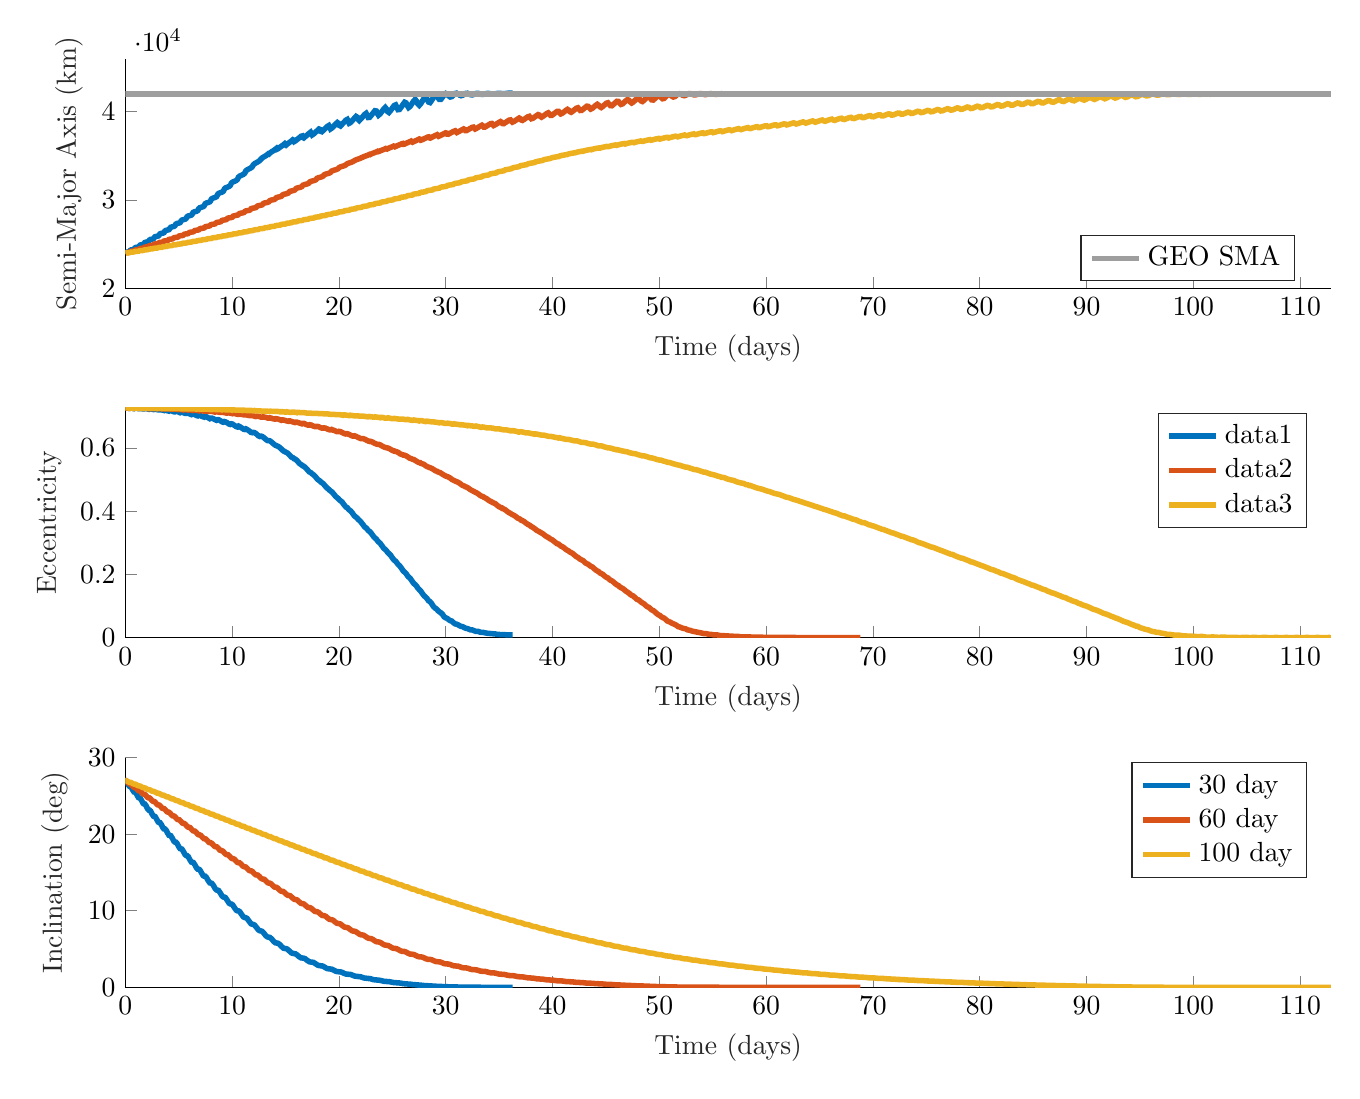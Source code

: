 % This file was created by matlab2tikz.
%
%The latest updates can be retrieved from
%  http://www.mathworks.com/matlabcentral/fileexchange/22022-matlab2tikz-matlab2tikz
%where you can also make suggestions and rate matlab2tikz.
%
\definecolor{mycolor1}{rgb}{0.0,0.447,0.741}%
\definecolor{mycolor2}{rgb}{0.85,0.325,0.098}%
\definecolor{mycolor3}{rgb}{0.929,0.694,0.125}%
\definecolor{mycolor4}{rgb}{0.62,0.62,0.62}%
%
\begin{tikzpicture}

\begin{axis}[%
width=6.028in,
height=1.149in,
at={(1.011in,4.246in)},
scale only axis,
xmin=0,
xmax=112.886,
xlabel style={font=\color{white!15!black}},
xlabel={Time (days)},
ymin=20000,
ymax=46000,
ylabel style={font=\color{white!15!black}},
ylabel={Semi-Major Axis (km)},
axis background/.style={fill=white},
axis x line*=bottom,
axis y line*=left,
legend style={at={(0.97,0.03)}, anchor=south east, legend cell align=left, align=left, draw=white!15!black}
]
\addplot [color=mycolor1, line width=2.0pt, forget plot]
  table[row sep=crcr]{%
0	23978.137\\
0.037	24040.31\\
0.135	24094.176\\
0.275	24109.716\\
0.383	24154.746\\
0.427	24226.662\\
0.46	24293.319\\
0.548	24356.961\\
0.688	24375.788\\
0.807	24412.889\\
0.861	24488.488\\
0.89	24554.062\\
0.966	24626.958\\
1.102	24651.924\\
1.232	24681.379\\
1.3	24757.529\\
1.328	24823.795\\
1.39	24903.178\\
1.518	24938.299\\
1.659	24962.296\\
1.743	25033.356\\
1.774	25103.725\\
1.823	25184.665\\
1.938	25234.674\\
2.085	25256.878\\
2.189	25316.466\\
2.23	25394.406\\
2.267	25472.074\\
2.364	25540.098\\
2.511	25565.394\\
2.635	25610.341\\
2.692	25694.896\\
2.722	25768.761\\
2.798	25852.474\\
2.938	25887.41\\
3.079	25920.863\\
3.159	26002.788\\
3.19	26078.682\\
3.245	26168.715\\
3.368	26221.776\\
3.52	26250.933\\
3.627	26317.619\\
3.669	26403.315\\
3.707	26488.723\\
3.805	26566.087\\
3.957	26599.555\\
4.09	26647.083\\
4.156	26739.502\\
4.186	26820.155\\
4.256	26915.688\\
4.394	26964.326\\
4.547	27001.257\\
4.645	27081.871\\
4.683	27170.2\\
4.727	27265.745\\
4.837	27341.673\\
4.995	27379.978\\
5.127	27437.182\\
5.19	27536.405\\
5.221	27623.923\\
5.297	27725.18\\
5.44	27778.53\\
5.597	27822.48\\
5.697	27908.89\\
5.737	28004.398\\
5.782	28106.806\\
5.892	28191.087\\
6.054	28237.433\\
6.194	28297.823\\
6.265	28403.324\\
6.298	28497.304\\
6.367	28608.07\\
6.507	28674.066\\
6.672	28724.418\\
6.788	28807.807\\
6.838	28915.504\\
6.877	29020.609\\
6.974	29123.243\\
7.134	29182.213\\
7.291	29242.942\\
7.384	29347.54\\
7.422	29452.136\\
7.476	29570.481\\
7.599	29659.677\\
7.769	29720.029\\
7.913	29794.623\\
7.987	29912.063\\
8.023	30018.815\\
8.094	30142.497\\
8.238	30223.816\\
8.411	30290.112\\
8.541	30379.404\\
8.602	30502.23\\
8.64	30616.893\\
8.729	30739.055\\
8.887	30819.431\\
9.06	30893.893\\
9.179	30996.25\\
9.231	31121.118\\
9.275	31245.163\\
9.378	31364.235\\
9.546	31448.412\\
9.718	31531.864\\
9.829	31644.171\\
9.878	31770.336\\
9.927	31901.635\\
10.04	32019.827\\
10.214	32110.783\\
10.386	32203.347\\
10.494	32322.119\\
10.543	32448.665\\
10.596	32583.289\\
10.714	32703.8\\
10.892	32803.51\\
11.066	32905.247\\
11.176	33027.344\\
11.227	33150.636\\
11.281	33281.953\\
11.4	33407.133\\
11.58	33516.999\\
11.759	33628.404\\
11.876	33751.975\\
11.931	33863.569\\
11.984	33976.136\\
12.099	34106.247\\
12.278	34227.092\\
12.463	34349.172\\
12.591	34475.201\\
12.654	34565.915\\
12.706	34625.383\\
12.811	34755.81\\
12.985	34887.397\\
13.177	35021.174\\
13.321	35153.491\\
13.396	35230.935\\
13.446	35204.196\\
13.539	35315.352\\
13.702	35455.553\\
13.898	35601.365\\
14.059	35744.174\\
14.152	35832.364\\
14.204	35743.601\\
14.283	35787.916\\
14.43	35931.199\\
14.625	36088.234\\
14.803	36244.247\\
14.917	36359.569\\
14.978	36265.566\\
15.045	36203.883\\
15.172	36335.24\\
15.357	36500.871\\
15.548	36670.871\\
15.686	36814.625\\
15.763	36765.132\\
15.823	36615.486\\
15.928	36688.883\\
16.097	36857.073\\
16.294	37039.84\\
16.456	37208.415\\
16.555	37241.057\\
16.617	37063.025\\
16.702	37014.662\\
16.849	37170.61\\
17.042	37362.495\\
17.223	37552.166\\
17.349	37670.433\\
17.423	37522.103\\
17.495	37356.779\\
17.617	37454.113\\
17.795	37647.438\\
17.987	37853.706\\
18.141	38027.59\\
18.236	37980.288\\
18.305	37769.773\\
18.403	37725.806\\
18.558	37902.662\\
18.75	38119.037\\
18.926	38326.451\\
19.049	38414.718\\
19.128	38218.887\\
19.209	38034.657\\
19.338	38138.415\\
19.517	38353.898\\
19.705	38582.572\\
19.857	38764.075\\
19.956	38677.224\\
20.034	38443.023\\
20.138	38375.968\\
20.294	38565.394\\
20.482	38804.141\\
20.656	39031.612\\
20.783	39116.388\\
20.871	38899.077\\
20.96	38683.355\\
21.089	38765.545\\
21.263	38997.985\\
21.448	39249.168\\
21.603	39450.701\\
21.712	39367.882\\
21.799	39112.256\\
21.906	38988.096\\
22.056	39173.093\\
22.238	39431.152\\
22.413	39683.083\\
22.549	39801.693\\
22.648	39585.145\\
22.743	39332.193\\
22.869	39347.885\\
23.035	39587.319\\
23.216	39860.343\\
23.376	40095.176\\
23.498	40065.138\\
23.596	39794.289\\
23.705	39589.725\\
23.847	39730.846\\
24.02	40001.848\\
24.194	40280.44\\
24.341	40461.726\\
24.455	40286.04\\
24.558	40002.127\\
24.681	39899.119\\
24.836	40120.506\\
25.009	40411.158\\
25.174	40684.108\\
25.31	40755.491\\
25.422	40492.271\\
25.534	40218.47\\
25.669	40239.115\\
25.831	40507.026\\
26.001	40808.96\\
26.156	41057.334\\
26.286	40986.864\\
26.401	40687.445\\
26.523	40454.094\\
26.667	40584.263\\
26.831	40880.615\\
26.995	41186.074\\
27.143	41373.625\\
27.27	41179.945\\
27.391	40868.87\\
27.522	40711.667\\
27.673	40920.859\\
27.834	41235.177\\
27.992	41533.542\\
28.135	41614.304\\
28.264	41365.731\\
28.392	41074.279\\
28.531	41017.739\\
28.683	41270.852\\
28.841	41596.124\\
28.994	41851.203\\
29.134	41815.836\\
29.267	41583.213\\
29.402	41380.847\\
29.546	41388.679\\
29.699	41627.901\\
29.853	41920.279\\
30.002	42049.192\\
30.143	41962.552\\
30.28	41776.321\\
30.42	41652.221\\
30.566	41692.716\\
30.718	41869.819\\
30.869	42042.64\\
31.016	42086.314\\
31.158	41995.827\\
31.298	41864.16\\
31.441	41798.971\\
31.588	41849.812\\
31.738	41973.185\\
31.887	42069.966\\
32.033	42073.387\\
32.176	41997.853\\
32.318	41912.703\\
32.463	41884.969\\
32.61	41932.836\\
32.759	42014.55\\
32.907	42065.733\\
33.052	42053.933\\
33.195	41998.721\\
33.339	41948.298\\
33.485	41941.299\\
33.632	41980.054\\
33.78	42031.829\\
33.927	42057.968\\
34.072	42044.814\\
34.216	42009.753\\
34.36	41983.373\\
34.507	41985.931\\
34.654	42014.116\\
34.801	42046.397\\
34.947	42061.874\\
35.092	42055.629\\
35.237	42039.039\\
35.382	42028.705\\
35.529	42034.35\\
35.676	42053.621\\
35.823	42076.196\\
35.969	42092.535\\
36.114	42099.615\\
36.259	42100.669\\
};
\addplot [color=mycolor2, line width=2.0pt, forget plot]
  table[row sep=crcr]{%
0	23978.137\\
0.037	24014.737\\
0.135	24045.504\\
0.275	24053.995\\
0.383	24079.745\\
0.426	24121.616\\
0.458	24160.561\\
0.547	24196.558\\
0.686	24206.47\\
0.803	24227.606\\
0.856	24271.014\\
0.884	24309.009\\
0.962	24349.813\\
1.098	24362.377\\
1.225	24379.167\\
1.288	24422.729\\
1.316	24460.451\\
1.381	24504.85\\
1.511	24521.685\\
1.646	24535.072\\
1.723	24576.56\\
1.752	24615.242\\
1.806	24661.246\\
1.925	24684.248\\
2.067	24695.643\\
2.159	24732.447\\
2.193	24773.565\\
2.236	24818.898\\
2.343	24849.793\\
2.488	24860.924\\
2.596	24890.943\\
2.639	24935.372\\
2.673	24978.468\\
2.764	25017.808\\
2.908	25030.743\\
3.031	25053.508\\
3.088	25100.148\\
3.117	25141.176\\
3.191	25187.475\\
3.328	25204.817\\
3.465	25221.859\\
3.54	25267.041\\
3.569	25308.087\\
3.626	25357.755\\
3.75	25382.718\\
3.896	25396.707\\
3.991	25435.679\\
4.027	25479.677\\
4.069	25528.292\\
4.175	25563.731\\
4.324	25577.713\\
4.44	25607.426\\
4.49	25655.618\\
4.522	25700.699\\
4.607	25746.725\\
4.751	25764.188\\
4.886	25785.554\\
4.956	25834.336\\
4.985	25877.59\\
5.048	25929.978\\
5.178	25955.256\\
5.326	25972.014\\
5.421	26014.364\\
5.457	26060.297\\
5.501	26112.274\\
5.61	26149.764\\
5.762	26166.23\\
5.882	26197.555\\
5.934	26248.453\\
5.966	26295.874\\
6.05	26345.887\\
6.195	26366.81\\
6.336	26389.049\\
6.414	26439.175\\
6.444	26485.012\\
6.502	26540.959\\
6.629	26572.214\\
6.782	26590.757\\
6.889	26630.879\\
6.932	26681.383\\
6.97	26734.21\\
7.069	26780.459\\
7.222	26800.964\\
7.357	26828.918\\
7.424	26882.845\\
7.454	26930.922\\
7.523	26988.374\\
7.66	27017.386\\
7.814	27038.922\\
7.913	27084.872\\
7.952	27135.83\\
7.996	27192.91\\
8.104	27237.507\\
8.261	27259.505\\
8.393	27291.618\\
8.456	27347.876\\
8.488	27398.682\\
8.562	27457.665\\
8.704	27487.513\\
8.859	27511.766\\
8.957	27560.639\\
8.996	27613.444\\
9.041	27673.421\\
9.152	27719.705\\
9.312	27744.178\\
9.447	27778.157\\
9.512	27836.591\\
9.544	27889.514\\
9.617	27951.469\\
9.759	27984.657\\
9.918	28011.025\\
10.023	28059.957\\
10.065	28116.026\\
10.108	28177.522\\
10.215	28229.009\\
10.375	28256.902\\
10.518	28290.755\\
10.593	28350.683\\
10.626	28405.323\\
10.692	28471.293\\
10.828	28510.606\\
10.992	28539.105\\
11.111	28584.992\\
11.162	28645.799\\
11.2	28706.828\\
11.294	28766.807\\
11.451	28799.871\\
11.607	28833.013\\
11.699	28891.173\\
11.736	28949.075\\
11.789	29017.583\\
11.911	29066.912\\
12.078	29098.809\\
12.217	29139.802\\
12.286	29204.411\\
12.32	29263.933\\
12.395	29333.157\\
12.539	29374.791\\
12.707	29408.715\\
12.826	29459.678\\
12.877	29524.325\\
12.917	29590.391\\
13.015	29653.949\\
13.175	29692.322\\
13.337	29730.35\\
13.435	29790.945\\
13.475	29853.754\\
13.527	29926.301\\
13.646	29982.406\\
13.817	30020.584\\
13.967	30064.093\\
14.047	30131.305\\
14.084	30194.449\\
14.15	30269.58\\
14.287	30320.324\\
14.461	30360.158\\
14.599	30409.895\\
14.665	30480.125\\
14.702	30546.537\\
14.784	30620.523\\
14.936	30668.838\\
15.11	30711.392\\
15.235	30767.365\\
15.291	30838.227\\
15.332	30909.453\\
15.428	30980.452\\
15.59	31028.498\\
15.762	31074.344\\
15.876	31135.906\\
15.926	31206.513\\
15.973	31282.214\\
16.081	31350.284\\
16.251	31399.512\\
16.42	31448.845\\
16.525	31514.856\\
16.571	31585.17\\
16.623	31664.09\\
16.741	31730.378\\
16.917	31781.698\\
17.083	31834.481\\
17.183	31903.688\\
17.227	31973.794\\
17.284	32054.624\\
17.409	32120.594\\
17.588	32174.623\\
17.753	32230.68\\
17.849	32301.907\\
17.894	32371.451\\
17.954	32453.055\\
18.083	32519.896\\
18.265	32577.054\\
18.43	32636.213\\
18.526	32708.456\\
18.571	32776.507\\
18.633	32857.727\\
18.764	32926.316\\
18.948	32986.905\\
19.115	33049.079\\
19.214	33121.524\\
19.26	33186.464\\
19.322	33265.651\\
19.452	33336.622\\
19.636	33400.904\\
19.807	33466.16\\
19.912	33538.316\\
19.961	33597.992\\
20.021	33671.741\\
20.147	33745.282\\
20.33	33813.451\\
20.507	33882.038\\
20.619	33954.008\\
20.673	34006.637\\
20.729	34068.483\\
20.849	34144.295\\
21.03	34216.448\\
21.213	34288.709\\
21.336	34361.395\\
21.396	34407.597\\
21.449	34447.36\\
21.559	34524.0\\
21.735	34600.045\\
21.924	34676.323\\
22.061	34751.097\\
22.13	34795.407\\
22.18	34803.037\\
22.278	34876.197\\
22.446	34955.664\\
22.639	35036.168\\
22.791	35114.408\\
22.872	35163.853\\
22.922	35139.518\\
23.008	35197.694\\
23.163	35279.516\\
23.358	35364.211\\
23.524	35446.929\\
23.622	35506.872\\
23.675	35466.837\\
23.748	35490.753\\
23.888	35572.666\\
24.08	35661.174\\
24.26	35748.912\\
24.377	35820.218\\
24.437	35786.195\\
24.5	35762.383\\
24.622	35838.947\\
24.805	35930.366\\
24.995	36023.17\\
25.133	36104.545\\
25.207	36094.777\\
25.264	36027.617\\
25.366	36083.23\\
25.535	36175.737\\
25.731	36273.211\\
25.89	36363.506\\
25.982	36390.163\\
26.038	36304.042\\
26.123	36311.396\\
26.272	36401.215\\
26.466	36502.389\\
26.644	36600.557\\
26.758	36662.509\\
26.822	36585.847\\
26.892	36532.994\\
27.02	36610.578\\
27.204	36713.627\\
27.394	36818.477\\
27.534	36903.692\\
27.612	36865.187\\
27.674	36769.339\\
27.779	36808.146\\
27.947	36909.617\\
28.142	37019.581\\
28.305	37119.587\\
28.405	37137.968\\
28.468	37031.101\\
28.553	37000.926\\
28.698	37093.211\\
28.889	37206.016\\
29.071	37316.441\\
29.196	37385.943\\
29.27	37299.946\\
29.341	37206.841\\
29.461	37267.828\\
29.639	37379.759\\
29.831	37497.466\\
29.983	37595.962\\
30.076	37569.022\\
30.142	37450.738\\
30.239	37439.563\\
30.396	37543.178\\
30.589	37664.9\\
30.763	37779.7\\
30.88	37826.236\\
30.954	37714.273\\
31.033	37624.939\\
31.164	37699.545\\
31.346	37820.786\\
31.535	37945.595\\
31.68	38040.939\\
31.77	37981.689\\
31.842	37856.068\\
31.948	37854.995\\
32.11	37967.578\\
32.301	38097.568\\
32.471	38216.664\\
32.586	38243.879\\
32.662	38118.075\\
32.749	38027.26\\
32.885	38108.77\\
33.067	38238.288\\
33.252	38370.182\\
33.395	38464.153\\
33.488	38386.853\\
33.565	38253.853\\
33.676	38251.516\\
33.839	38370.693\\
34.028	38508.561\\
34.196	38633.269\\
34.313	38652.493\\
34.394	38518.123\\
34.485	38417.763\\
34.622	38499.016\\
34.802	38635.62\\
34.986	38775.125\\
35.13	38873.151\\
35.228	38790.747\\
35.31	38649.376\\
35.422	38632.509\\
35.583	38755.095\\
35.769	38900.481\\
35.937	39033.121\\
36.059	39058.677\\
36.147	38919.307\\
36.241	38801.881\\
36.376	38872.584\\
36.552	39014.612\\
36.734	39162.375\\
36.883	39271.281\\
36.988	39197.366\\
37.075	39047.373\\
37.186	39001.588\\
37.342	39122.384\\
37.525	39274.598\\
37.695	39417.382\\
37.825	39463.973\\
37.92	39325.218\\
38.016	39187.43\\
38.146	39231.542\\
38.317	39376.267\\
38.498	39532.498\\
38.653	39657.622\\
38.767	39608.987\\
38.86	39451.765\\
38.97	39364.916\\
39.118	39473.728\\
39.296	39631.237\\
39.469	39785.39\\
39.607	39864.663\\
39.712	39738.438\\
39.81	39582.973\\
39.935	39578.995\\
40.098	39721.031\\
40.276	39884.974\\
40.437	40028.441\\
40.563	40024.899\\
40.664	39865.155\\
40.772	39734.926\\
40.912	39810.465\\
41.082	39970.023\\
41.256	40135.238\\
41.405	40251.031\\
41.521	40159.933\\
41.624	39992.64\\
41.744	39922.216\\
41.896	40049.073\\
42.07	40218.455\\
42.236	40379.193\\
42.373	40436.532\\
42.484	40288.401\\
42.593	40127.001\\
42.725	40135.745\\
42.887	40290.18\\
43.059	40464.373\\
43.216	40611.751\\
43.344	40586.304\\
43.454	40415.274\\
43.572	40280.296\\
43.715	40361.162\\
43.881	40531.08\\
44.049	40705.796\\
44.197	40822.833\\
44.319	40719.666\\
44.432	40542.757\\
44.559	40460.761\\
44.71	40590.687\\
44.877	40769.655\\
45.039	40940.086\\
45.18	41000.826\\
45.3	40847.056\\
45.418	40674.287\\
45.554	40661.619\\
45.71	40820.205\\
45.876	41003.991\\
46.031	41162.836\\
46.166	41148.56\\
46.287	40971.21\\
46.412	40815.937\\
46.555	40871.292\\
46.714	41046.598\\
46.876	41231.743\\
47.026	41365.755\\
47.158	41278.261\\
47.282	41092.317\\
47.413	40972.186\\
47.56	41081.346\\
47.72	41266.796\\
47.878	41449.576\\
48.023	41538.179\\
48.154	41396.002\\
48.283	41209.402\\
48.42	41139.666\\
48.57	41285.313\\
48.728	41476.573\\
48.882	41651.435\\
49.024	41674.59\\
49.157	41500.279\\
49.29	41320.616\\
49.431	41308.939\\
49.583	41477.733\\
49.738	41671.861\\
49.888	41826.751\\
50.029	41785.719\\
50.165	41600.887\\
50.302	41455.318\\
50.447	41490.474\\
50.598	41671.838\\
50.751	41864.86\\
50.898	41959.133\\
51.039	41883.528\\
51.178	41736.987\\
51.319	41652.096\\
51.466	41704.25\\
51.616	41858.33\\
51.766	41996.367\\
51.912	42024.15\\
52.054	41946.179\\
52.195	41842.923\\
52.339	41801.403\\
52.486	41854.919\\
52.635	41960.187\\
52.784	42035.361\\
52.929	42031.271\\
53.072	41965.823\\
53.215	41899.112\\
53.36	41884.638\\
53.507	41931.596\\
53.655	42000.498\\
53.802	42038.109\\
53.948	42021.671\\
54.091	41972.21\\
54.236	41932.3\\
54.381	41932.504\\
54.528	41969.977\\
54.676	42013.198\\
54.822	42029.377\\
54.967	42010.375\\
55.112	41975.555\\
55.257	41953.643\\
55.403	41960.491\\
55.549	41988.438\\
55.696	42014.285\\
55.842	42018.959\\
55.987	42001.802\\
56.132	41978.666\\
56.278	41968.008\\
56.424	41976.844\\
56.57	41996.581\\
56.717	42011.142\\
56.862	42010.207\\
57.008	41996.449\\
57.153	41981.894\\
57.299	41977.785\\
57.445	41986.222\\
57.591	41999.503\\
57.737	42007.043\\
57.883	42003.836\\
58.028	41993.616\\
58.174	41984.982\\
58.32	41984.364\\
58.466	41991.398\\
58.612	41999.921\\
58.758	42003.308\\
58.903	41999.597\\
59.049	41992.437\\
59.195	41987.675\\
59.34	41988.682\\
59.487	41994.074\\
59.633	41999.273\\
59.778	42000.356\\
59.924	41996.974\\
60.07	41992.211\\
60.215	41989.847\\
60.361	41991.421\\
60.507	41995.306\\
60.653	41998.291\\
60.799	41998.208\\
60.945	41995.468\\
61.09	41992.455\\
61.236	41991.491\\
61.382	41993.085\\
61.528	41995.742\\
61.674	41997.319\\
61.82	41996.738\\
61.965	41994.681\\
62.111	41992.878\\
62.257	41992.672\\
62.403	41994.043\\
62.549	41995.772\\
62.695	41996.5\\
62.84	41995.784\\
62.986	41994.327\\
63.132	41993.321\\
63.278	41993.481\\
63.424	41994.556\\
63.57	41995.624\\
63.715	41995.871\\
63.861	41995.199\\
64.007	41994.22\\
64.153	41993.715\\
64.299	41994.016\\
64.444	41994.804\\
64.59	41995.425\\
64.736	41995.423\\
64.882	41994.869\\
65.028	41994.248\\
65.174	41994.042\\
65.319	41994.365\\
65.465	41994.914\\
65.611	41995.247\\
65.757	41995.137\\
65.903	41994.721\\
66.048	41994.356\\
66.194	41994.32\\
66.34	41994.61\\
66.486	41994.976\\
66.632	41995.137\\
66.778	41995.003\\
66.923	41994.722\\
67.069	41994.538\\
67.215	41994.595\\
67.361	41994.837\\
67.507	41995.074\\
67.653	41995.148\\
67.798	41995.044\\
67.944	41994.891\\
68.09	41994.841\\
68.236	41994.952\\
68.382	41995.153\\
68.528	41995.319\\
68.673	41995.374\\
68.819	41995.345\\
};
\addplot [color=mycolor3, line width=2.0pt, forget plot]
  table[row sep=crcr]{%
0	23978.137\\
0.062	24005.196\\
0.228	24018.554\\
0.382	24035.379\\
0.433	24063.569\\
0.509	24094.258\\
0.685	24105.004\\
0.825	24125.539\\
0.869	24152.819\\
0.96	24183.501\\
1.142	24192.676\\
1.268	24216.378\\
1.309	24243.544\\
1.414	24273.049\\
1.599	24281.667\\
1.711	24307.667\\
1.751	24335.644\\
1.871	24363.121\\
2.056	24372.059\\
2.154	24399.337\\
2.197	24428.96\\
2.331	24453.907\\
2.513	24463.874\\
2.599	24491.475\\
2.646	24523.326\\
2.792	24545.568\\
2.97	24557.092\\
3.046	24584.324\\
3.099	24618.589\\
3.255	24638.223\\
3.428	24651.646\\
3.495	24678.222\\
3.554	24714.646\\
3.72	24731.968\\
3.886	24747.433\\
3.946	24773.44\\
4.013	24811.442\\
4.186	24826.852\\
4.345	24844.335\\
4.399	24870.085\\
4.474	24908.992\\
4.653	24922.934\\
4.805	24942.273\\
4.855	24968.125\\
4.937	25007.359\\
5.121	25020.243\\
5.266	25041.185\\
5.313	25067.459\\
5.403	25106.62\\
5.59	25118.804\\
5.729	25141.064\\
5.774	25168.002\\
5.87	25206.872\\
6.06	25218.642\\
6.194	25241.916\\
6.237	25269.683\\
6.34	25308.18\\
6.531	25319.759\\
6.661	25343.782\\
6.703	25372.466\\
6.811	25410.622\\
7.004	25422.175\\
7.13	25446.715\\
7.172	25476.326\\
7.284	25514.25\\
7.478	25525.889\\
7.601	25550.77\\
7.643	25581.251\\
7.758	25619.121\\
7.953	25630.929\\
8.074	25656.014\\
8.117	25687.243\\
8.234	25725.277\\
8.43	25737.314\\
8.55	25762.504\\
8.593	25794.299\\
8.711	25832.749\\
8.908	25845.054\\
9.029	25870.285\\
9.071	25902.419\\
9.19	25941.563\\
9.388	25954.178\\
9.509	25979.407\\
9.552	26011.609\\
9.67	26051.755\\
9.869	26064.733\\
9.993	26089.903\\
10.036	26121.87\\
10.152	26163.327\\
10.351	26176.732\\
10.479	26201.784\\
10.523	26233.192\\
10.636	26276.29\\
10.835	26290.237\\
10.967	26315.077\\
11.012	26345.592\\
11.121	26390.65\\
11.321	26405.276\\
11.458	26429.769\\
11.504	26459.063\\
11.609	26506.386\\
11.808	26521.897\\
11.952	26545.86\\
11.999	26573.637\\
12.098	26623.469\\
12.296	26640.137\\
12.447	26663.355\\
12.497	26689.392\\
12.589	26741.857\\
12.785	26760.045\\
12.945	26782.273\\
12.998	26806.504\\
13.083	26861.469\\
13.276	26881.619\\
13.444	26902.676\\
13.503	26925.323\\
13.58	26982.219\\
13.767	27004.923\\
13.945	27024.692\\
14.011	27046.4\\
14.08	27103.996\\
14.26	27129.923\\
14.447	27148.454\\
14.522	27170.276\\
14.583	27226.665\\
14.755	27256.596\\
14.95	27274.148\\
15.036	27297.194\\
15.091	27350.161\\
15.251	27384.953\\
15.453	27401.946\\
15.553	27426.761\\
15.602	27474.434\\
15.749	27514.866\\
15.957	27531.903\\
16.073	27558.17\\
16.119	27599.464\\
16.25	27646.226\\
16.46	27664.078\\
16.594	27690.726\\
16.64	27725.315\\
16.755	27778.83\\
16.964	27798.441\\
17.115	27824.145\\
17.167	27852.34\\
17.264	27912.363\\
17.467	27934.916\\
17.638	27958.704\\
17.698	27981.933\\
17.778	28046.426\\
17.971	28073.434\\
18.159	28095.113\\
18.233	28116.769\\
18.298	28180.601\\
18.476	28213.854\\
18.679	28234.059\\
18.772	28257.947\\
18.826	28314.621\\
18.984	28355.937\\
19.196	28375.84\\
19.312	28402.806\\
19.361	28448.56\\
19.496	28499.368\\
19.712	28520.43\\
19.853	28548.305\\
19.903	28582.838\\
20.013	28643.644\\
20.225	28667.631\\
20.393	28693.881\\
20.452	28719.303\\
20.538	28787.982\\
20.738	28817.137\\
20.93	28840.976\\
21.006	28863.222\\
21.072	28931.46\\
21.252	28968.635\\
21.462	28991.102\\
21.564	29016.808\\
21.617	29073.561\\
21.769	29121.665\\
21.989	29144.629\\
22.122	29173.584\\
22.172	29214.752\\
22.293	29275.524\\
22.512	29301.23\\
22.677	29329.451\\
22.736	29357.335\\
22.827	29429.091\\
23.033	29460.418\\
23.227	29486.236\\
23.307	29509.322\\
23.373	29580.828\\
23.554	29621.64\\
23.77	29646.433\\
23.88	29674.038\\
23.933	29729.812\\
24.08	29784.11\\
24.305	29810.338\\
24.453	29840.636\\
24.506	29877.356\\
24.616	29946.678\\
24.834	29977.344\\
25.019	30005.884\\
25.089	30030.518\\
25.167	30107.399\\
25.361	30146.657\\
25.575	30173.756\\
25.678	30200.699\\
25.734	30264.155\\
25.892	30317.376\\
26.12	30345.671\\
26.264	30377.033\\
26.318	30417.683\\
26.434	30488.083\\
26.656	30520.878\\
26.843	30551.118\\
26.915	30576.792\\
26.994	30656.321\\
27.189	30698.367\\
27.409	30727.71\\
27.517	30756.24\\
27.574	30819.132\\
27.728	30876.946\\
27.96	30908.342\\
28.116	30940.908\\
28.174	30978.199\\
28.281	31054.695\\
28.501	31091.975\\
28.702	31123.529\\
28.786	31149.313\\
28.857	31228.162\\
29.041	31277.355\\
29.271	31309.556\\
29.401	31341.611\\
29.457	31394.311\\
29.591	31462.823\\
29.824	31499.051\\
30.006	31532.643\\
30.076	31561.707\\
30.163	31645.353\\
30.368	31690.634\\
30.592	31724.464\\
30.704	31754.503\\
30.764	31820.039\\
30.919	31882.685\\
31.157	31919.698\\
31.326	31954.576\\
31.39	31989.502\\
31.491	32072.46\\
31.709	32117.012\\
31.927	32152.689\\
32.029	32181.346\\
32.093	32254.597\\
32.262	32314.708\\
32.503	32353.482\\
32.664	32389.111\\
32.727	32428.012\\
32.836	32510.077\\
33.061	32555.848\\
33.278	32593.46\\
33.377	32621.7\\
33.445	32697.494\\
33.619	32758.015\\
33.863	32799.215\\
34.024	32835.66\\
34.088	32874.41\\
34.199	32957.1\\
34.426	33005.455\\
34.647	33045.291\\
34.75	33073.715\\
34.817	33146.922\\
34.99	33210.3\\
35.236	33254.578\\
35.406	33292.407\\
35.473	33326.156\\
35.58	33410.429\\
35.803	33462.55\\
36.033	33505.223\\
36.147	33534.89\\
36.213	33598.729\\
36.375	33667.11\\
36.623	33715.215\\
36.809	33755.443\\
36.885	33780.724\\
36.98	33864.128\\
37.194	33921.244\\
37.435	33967.623\\
37.569	34000.501\\
37.633	34045.863\\
37.777	34120.757\\
38.023	34173.552\\
38.231	34217.596\\
38.322	34236.724\\
38.403	34308.392\\
38.598	34371.891\\
38.849	34422.915\\
39.012	34461.081\\
39.08	34480.997\\
39.199	34559.489\\
39.433	34617.912\\
39.666	34667.124\\
39.783	34690.415\\
39.853	34730.211\\
40.019	34801.173\\
40.273	34857.649\\
40.47	34902.833\\
40.554	34905.813\\
40.647	34969.194\\
40.856	35034.174\\
41.108	35089.4\\
41.263	35125.043\\
41.333	35123.069\\
41.462	35195.749\\
41.703	35258.275\\
41.935	35311.292\\
42.052	35324.438\\
42.126	35340.158\\
42.296	35411.439\\
42.552	35472.973\\
42.753	35521.05\\
42.841	35505.461\\
42.935	35548.67\\
43.143	35617.398\\
43.399	35677.989\\
43.563	35715.112\\
43.637	35684.719\\
43.762	35746.636\\
43.999	35814.32\\
44.24	35872.898\\
44.369	35885.494\\
44.444	35865.124\\
44.603	35935.473\\
44.858	36002.868\\
45.073	36057.103\\
45.175	36035.678\\
45.263	36044.413\\
45.457	36116.533\\
45.717	36183.542\\
45.902	36228.919\\
45.986	36182.25\\
46.096	36218.051\\
46.319	36290.75\\
46.572	36356.581\\
46.726	36383.369\\
46.803	36329.175\\
46.941	36385.564\\
47.186	36458.882\\
47.423	36521.995\\
47.549	36516.909\\
47.63	36478.558\\
47.798	36547.642\\
48.055	36621.427\\
48.269	36679.218\\
48.373	36640.829\\
48.467	36630.286\\
48.663	36704.958\\
48.923	36778.709\\
49.112	36826.574\\
49.202	36764.308\\
49.314	36780.563\\
49.535	36858.032\\
49.789	36930.88\\
49.953	36959.986\\
50.036	36888.141\\
50.17	36927.898\\
50.41	37007.251\\
50.653	37077.884\\
50.793	37077.615\\
50.877	37013.159\\
51.036	37072.193\\
51.288	37152.888\\
51.514	37219.373\\
51.635	37186.896\\
51.726	37141.874\\
51.908	37213.634\\
52.167	37295.104\\
52.374	37354.462\\
52.479	37294.876\\
52.583	37273.521\\
52.786	37352.41\\
53.045	37433.96\\
53.232	37481.214\\
53.328	37403.339\\
53.447	37405.472\\
53.669	37488.679\\
53.922	37569.446\\
54.09	37596.949\\
54.181	37511.9\\
54.318	37536.38\\
54.554	37622.565\\
54.799	37701.465\\
54.948	37702.431\\
55.04	37620.737\\
55.195	37665.812\\
55.442	37754.172\\
55.675	37829.803\\
55.809	37802.49\\
55.904	37731.495\\
56.077	37793.649\\
56.331	37883.547\\
56.55	37954.017\\
56.672	37901.1\\
56.774	37845.319\\
56.964	37919.87\\
57.22	38010.716\\
57.425	38073.326\\
57.538	37999.712\\
57.65	37961.627\\
57.855	38044.488\\
58.11	38135.682\\
58.301	38186.522\\
58.407	38098.492\\
58.531	38078.957\\
58.749	38167.507\\
59.001	38258.421\\
59.178	38292.727\\
59.281	38197.207\\
59.417	38196.257\\
59.645	38288.962\\
59.892	38378.914\\
60.057	38392.794\\
60.159	38295.743\\
60.307	38312.979\\
60.543	38408.872\\
60.783	38497.112\\
60.937	38488.901\\
61.041	38394.341\\
61.201	38428.845\\
61.443	38527.254\\
61.676	38612.922\\
61.82	38583.171\\
61.927	38493.587\\
62.098	38543.704\\
62.345	38644.107\\
62.569	38726.214\\
62.706	38676.79\\
62.817	38594.023\\
62.999	38657.48\\
63.248	38759.454\\
63.464	38836.802\\
63.595	38770.226\\
63.711	38695.797\\
63.903	38770.121\\
64.152	38873.304\\
64.36	38944.469\\
64.486	38863.641\\
64.608	38798.695\\
64.809	38881.601\\
65.058	38985.679\\
65.258	39049.039\\
65.381	38957.027\\
65.51	38902.264\\
65.717	38991.907\\
65.964	39096.604\\
66.157	39150.537\\
66.279	39050.346\\
66.414	39006.024\\
66.627	39101.031\\
66.873	39206.108\\
67.059	39249.298\\
67.18	39143.551\\
67.321	39109.591\\
67.54	39208.962\\
67.782	39314.209\\
67.964	39345.894\\
68.084	39236.645\\
68.232	39212.682\\
68.454	39315.678\\
68.694	39420.928\\
68.87	39440.94\\
68.992	39329.628\\
69.145	39315.1\\
69.37	39421.175\\
69.607	39526.304\\
69.779	39534.992\\
69.902	39422.521\\
70.06	39416.722\\
70.288	39525.465\\
70.522	39630.386\\
70.691	39628.477\\
70.816	39515.358\\
70.978	39517.457\\
71.207	39628.551\\
71.438	39733.217\\
71.605	39721.662\\
71.732	39608.146\\
71.898	39617.23\\
72.128	39730.425\\
72.357	39834.84\\
72.522	39814.736\\
72.651	39700.905\\
72.821	39715.991\\
73.051	39831.083\\
73.277	39935.301\\
73.441	39907.807\\
73.573	39793.637\\
73.746	39813.694\\
73.976	39930.519\\
74.2	40034.65\\
74.363	40000.949\\
74.497	39886.34\\
74.673	39910.309\\
74.903	40028.73\\
75.124	40132.934\\
75.288	40094.204\\
75.424	39979.002\\
75.602	40005.808\\
75.831	40125.711\\
76.051	40230.198\\
76.215	40187.603\\
76.354	40071.617\\
76.533	40100.174\\
76.761	40221.458\\
76.98	40326.482\\
77.144	40281.173\\
77.285	40164.189\\
77.466	40193.384\\
77.693	40315.954\\
77.911	40421.801\\
78.076	40374.922\\
78.22	40256.723\\
78.401	40285.42\\
78.627	40409.185\\
78.844	40516.163\\
79.011	40468.858\\
79.156	40349.236\\
79.338	40376.266\\
79.563	40501.122\\
79.779	40609.551\\
79.947	40562.979\\
80.096	40441.752\\
80.278	40465.909\\
80.501	40591.745\\
80.716	40701.935\\
80.886	40657.276\\
81.037	40534.304\\
81.219	40554.332\\
81.44	40681.01\\
81.655	40793.255\\
81.828	40751.732\\
81.98	40626.926\\
82.162	40641.521\\
82.382	40768.87\\
82.596	40883.428\\
82.771	40846.307\\
82.926	40719.645\\
83.108	40727.47\\
83.325	40855.274\\
83.54	40972.356\\
83.717	40940.938\\
83.874	40812.471\\
84.055	40812.175\\
84.271	40940.155\\
84.485	41059.917\\
84.664	41035.542\\
84.824	40905.403\\
85.005	40895.64\\
85.218	41023.43\\
85.432	41145.968\\
85.614	41129.992\\
85.776	40998.414\\
85.957	40977.891\\
86.168	41105.005\\
86.381	41230.35\\
86.565	41224.114\\
86.731	41091.45\\
86.911	41058.972\\
87.12	41184.752\\
87.332	41312.873\\
87.519	41317.666\\
87.687	41184.412\\
87.867	41138.984\\
88.074	41262.528\\
88.285	41393.332\\
88.474	41410.355\\
88.645	41277.202\\
88.825	41218.145\\
89.03	41338.213\\
89.24	41471.543\\
89.431	41501.83\\
89.605	41369.738\\
89.786	41296.808\\
89.988	41411.704\\
90.197	41547.352\\
90.39	41591.217\\
90.566	41461.447\\
90.748	41374.992\\
90.948	41482.479\\
91.155	41620.177\\
91.35	41677.531\\
91.53	41551.57\\
91.712	41452.513\\
91.91	41549.822\\
92.116	41689.239\\
92.312	41759.378\\
92.494	41638.909\\
92.678	41528.716\\
92.875	41612.67\\
93.078	41753.395\\
93.275	41834.279\\
93.461	41720.279\\
93.646	41600.773\\
93.841	41667.664\\
94.043	41809.131\\
94.24	41901.267\\
94.428	41802.373\\
94.615	41678.325\\
94.809	41720.636\\
95.009	41862.235\\
95.206	41954.913\\
95.396	41886.977\\
95.585	41783.068\\
95.779	41797.414\\
95.977	41915.902\\
96.174	41989.515\\
96.366	41946.549\\
96.557	41870.164\\
96.751	41869.658\\
96.948	41944.486\\
97.144	41997.137\\
97.337	41971.53\\
97.529	41917.13\\
97.723	41910.356\\
97.919	41957.354\\
98.114	41994.975\\
98.308	41980.631\\
98.501	41942.755\\
98.695	41934.128\\
98.89	41963.424\\
99.086	41990.175\\
99.28	41982.768\\
99.473	41956.853\\
99.667	41948.476\\
99.862	41966.55\\
100.057	41985.442\\
100.251	41982.104\\
100.445	41964.625\\
100.639	41957.367\\
100.834	41968.369\\
101.029	41981.606\\
101.223	41980.525\\
101.417	41968.881\\
101.611	41962.98\\
101.806	41969.562\\
102.001	41978.759\\
102.195	41978.835\\
102.389	41971.166\\
102.583	41966.56\\
102.778	41970.412\\
102.972	41976.748\\
103.167	41977.341\\
103.361	41972.343\\
103.555	41968.851\\
103.75	41971.039\\
103.944	41975.366\\
104.139	41976.125\\
104.333	41972.9\\
104.527	41970.31\\
104.722	41971.501\\
104.916	41974.432\\
105.111	41975.176\\
105.305	41973.114\\
105.499	41971.225\\
105.694	41971.835\\
105.888	41973.802\\
106.082	41974.45\\
106.277	41973.143\\
106.471	41971.784\\
106.666	41972.064\\
106.86	41973.372\\
107.054	41973.899\\
107.249	41973.076\\
107.443	41972.109\\
107.638	41972.208\\
107.832	41973.069\\
108.026	41973.475\\
108.221	41972.96\\
108.415	41972.279\\
108.609	41972.286\\
108.804	41972.842\\
108.998	41973.142\\
109.193	41972.819\\
109.387	41972.345\\
109.581	41972.307\\
109.776	41972.656\\
109.97	41972.864\\
110.165	41972.661\\
110.359	41972.336\\
110.553	41972.279\\
110.748	41972.481\\
110.942	41972.61\\
111.137	41972.48\\
111.331	41972.262\\
111.525	41972.197\\
111.72	41972.288\\
111.914	41972.341\\
112.108	41972.253\\
112.303	41972.113\\
112.497	41972.041\\
112.692	41972.032\\
112.886	41972.004\\
};
\addplot [color=mycolor4, line width=2.0pt]
  table[row sep=crcr]{%
0	42000\\
112.886	42000\\
};
\addlegendentry{GEO SMA}

\end{axis}

\begin{axis}[%
width=6.028in,
height=1.149in,
at={(1.011in,2.499in)},
scale only axis,
xmin=0,
xmax=112.886,
xlabel style={font=\color{white!15!black}},
xlabel={Time (days)},
ymin=0,
ymax=0.726,
ylabel style={font=\color{white!15!black}},
ylabel={Eccentricity},
axis background/.style={fill=white},
axis x line*=bottom,
axis y line*=left,
legend style={legend cell align=left, align=left, draw=white!15!black}
]
\addplot [color=mycolor1, line width=2.0pt]
  table[row sep=crcr]{%
0	0.726\\
0.037	0.726\\
0.135	0.726\\
0.275	0.725\\
0.383	0.725\\
0.427	0.725\\
0.46	0.726\\
0.548	0.726\\
0.688	0.725\\
0.807	0.724\\
0.861	0.725\\
0.89	0.726\\
0.966	0.726\\
1.102	0.725\\
1.232	0.724\\
1.3	0.724\\
1.328	0.725\\
1.39	0.725\\
1.518	0.724\\
1.659	0.723\\
1.743	0.723\\
1.774	0.724\\
1.823	0.725\\
1.938	0.724\\
2.085	0.723\\
2.189	0.722\\
2.23	0.723\\
2.267	0.724\\
2.364	0.723\\
2.511	0.722\\
2.635	0.721\\
2.692	0.722\\
2.722	0.722\\
2.798	0.722\\
2.938	0.721\\
3.079	0.72\\
3.159	0.72\\
3.19	0.721\\
3.245	0.721\\
3.368	0.72\\
3.52	0.719\\
3.627	0.718\\
3.669	0.719\\
3.707	0.72\\
3.805	0.719\\
3.957	0.717\\
4.09	0.716\\
4.156	0.717\\
4.186	0.717\\
4.256	0.718\\
4.394	0.716\\
4.547	0.714\\
4.645	0.714\\
4.683	0.715\\
4.727	0.716\\
4.837	0.715\\
4.995	0.713\\
5.127	0.711\\
5.19	0.712\\
5.221	0.713\\
5.297	0.713\\
5.44	0.711\\
5.597	0.709\\
5.697	0.709\\
5.737	0.709\\
5.782	0.71\\
5.892	0.709\\
6.054	0.707\\
6.194	0.705\\
6.265	0.706\\
6.298	0.707\\
6.367	0.707\\
6.507	0.705\\
6.672	0.702\\
6.788	0.701\\
6.838	0.702\\
6.877	0.703\\
6.974	0.703\\
7.134	0.7\\
7.291	0.698\\
7.384	0.697\\
7.422	0.698\\
7.476	0.699\\
7.599	0.698\\
7.769	0.695\\
7.913	0.692\\
7.987	0.693\\
8.023	0.694\\
8.094	0.694\\
8.238	0.692\\
8.411	0.689\\
8.541	0.687\\
8.602	0.688\\
8.64	0.689\\
8.729	0.689\\
8.887	0.686\\
9.06	0.682\\
9.179	0.681\\
9.231	0.682\\
9.275	0.683\\
9.378	0.682\\
9.546	0.679\\
9.718	0.675\\
9.829	0.674\\
9.878	0.675\\
9.927	0.676\\
10.04	0.675\\
10.214	0.671\\
10.386	0.667\\
10.494	0.666\\
10.543	0.668\\
10.596	0.669\\
10.714	0.667\\
10.892	0.663\\
11.066	0.659\\
11.176	0.658\\
11.227	0.659\\
11.281	0.66\\
11.4	0.658\\
11.58	0.654\\
11.759	0.649\\
11.876	0.648\\
11.931	0.649\\
11.984	0.649\\
12.099	0.648\\
12.278	0.644\\
12.463	0.638\\
12.591	0.636\\
12.654	0.637\\
12.706	0.637\\
12.811	0.636\\
12.985	0.632\\
13.177	0.626\\
13.321	0.623\\
13.396	0.623\\
13.446	0.623\\
13.539	0.622\\
13.702	0.618\\
13.898	0.612\\
14.059	0.608\\
14.152	0.607\\
14.204	0.606\\
14.283	0.605\\
14.43	0.602\\
14.625	0.596\\
14.803	0.59\\
14.917	0.589\\
14.978	0.587\\
15.045	0.586\\
15.172	0.584\\
15.357	0.578\\
15.548	0.571\\
15.686	0.569\\
15.763	0.567\\
15.823	0.565\\
15.928	0.564\\
16.097	0.559\\
16.294	0.551\\
16.456	0.547\\
16.555	0.545\\
16.617	0.543\\
16.702	0.542\\
16.849	0.538\\
17.042	0.531\\
17.223	0.524\\
17.349	0.522\\
17.423	0.52\\
17.495	0.518\\
17.617	0.515\\
17.795	0.509\\
17.987	0.501\\
18.141	0.497\\
18.236	0.495\\
18.305	0.492\\
18.403	0.49\\
18.558	0.486\\
18.75	0.478\\
18.926	0.472\\
19.049	0.469\\
19.128	0.466\\
19.209	0.464\\
19.338	0.461\\
19.517	0.454\\
19.705	0.446\\
19.857	0.442\\
19.956	0.439\\
20.034	0.436\\
20.138	0.433\\
20.294	0.429\\
20.482	0.42\\
20.656	0.413\\
20.783	0.411\\
20.871	0.407\\
20.96	0.404\\
21.089	0.401\\
21.263	0.394\\
21.448	0.385\\
21.603	0.381\\
21.712	0.378\\
21.799	0.374\\
21.906	0.371\\
22.056	0.366\\
22.238	0.358\\
22.413	0.35\\
22.549	0.347\\
22.648	0.343\\
22.743	0.339\\
22.869	0.336\\
23.035	0.33\\
23.216	0.321\\
23.376	0.315\\
23.498	0.312\\
23.596	0.307\\
23.705	0.303\\
23.847	0.299\\
24.02	0.291\\
24.194	0.283\\
24.341	0.279\\
24.455	0.275\\
24.558	0.27\\
24.681	0.266\\
24.836	0.261\\
25.009	0.252\\
25.174	0.245\\
25.31	0.242\\
25.422	0.237\\
25.534	0.232\\
25.669	0.228\\
25.831	0.221\\
26.001	0.212\\
26.156	0.207\\
26.286	0.203\\
26.401	0.197\\
26.523	0.192\\
26.667	0.188\\
26.831	0.18\\
26.995	0.172\\
27.143	0.168\\
27.27	0.163\\
27.391	0.157\\
27.522	0.152\\
27.673	0.147\\
27.834	0.139\\
27.992	0.132\\
28.135	0.128\\
28.264	0.123\\
28.392	0.117\\
28.531	0.114\\
28.683	0.108\\
28.841	0.099\\
28.994	0.094\\
29.134	0.091\\
29.267	0.086\\
29.402	0.082\\
29.546	0.079\\
29.699	0.074\\
29.853	0.066\\
30.002	0.063\\
30.143	0.061\\
30.28	0.057\\
30.42	0.054\\
30.566	0.053\\
30.718	0.048\\
30.869	0.044\\
31.016	0.043\\
31.158	0.041\\
31.298	0.038\\
31.441	0.036\\
31.588	0.035\\
31.738	0.032\\
31.887	0.03\\
32.033	0.029\\
32.176	0.027\\
32.318	0.025\\
32.463	0.025\\
32.61	0.023\\
32.759	0.021\\
32.907	0.02\\
33.052	0.02\\
33.195	0.018\\
33.339	0.017\\
33.485	0.017\\
33.632	0.016\\
33.78	0.015\\
33.927	0.014\\
34.072	0.014\\
34.216	0.013\\
34.36	0.013\\
34.507	0.012\\
34.654	0.012\\
34.801	0.011\\
34.947	0.011\\
35.092	0.01\\
35.237	0.01\\
35.382	0.01\\
35.529	0.01\\
35.676	0.009\\
35.823	0.009\\
35.969	0.009\\
36.114	0.009\\
36.259	0.009\\
};
\addlegendentry{data1}

\addplot [color=mycolor2, line width=2.0pt]
  table[row sep=crcr]{%
0	0.726\\
0.037	0.726\\
0.135	0.726\\
0.275	0.725\\
0.383	0.725\\
0.426	0.726\\
0.458	0.726\\
0.547	0.726\\
0.686	0.725\\
0.803	0.725\\
0.856	0.725\\
0.884	0.726\\
0.962	0.726\\
1.098	0.725\\
1.225	0.725\\
1.288	0.725\\
1.316	0.726\\
1.381	0.726\\
1.511	0.725\\
1.646	0.725\\
1.723	0.725\\
1.752	0.725\\
1.806	0.726\\
1.925	0.725\\
2.067	0.725\\
2.159	0.724\\
2.193	0.725\\
2.236	0.725\\
2.343	0.725\\
2.488	0.724\\
2.596	0.724\\
2.639	0.724\\
2.673	0.725\\
2.764	0.725\\
2.908	0.724\\
3.031	0.724\\
3.088	0.724\\
3.117	0.724\\
3.191	0.724\\
3.328	0.724\\
3.465	0.723\\
3.54	0.723\\
3.569	0.724\\
3.626	0.724\\
3.75	0.723\\
3.896	0.723\\
3.991	0.723\\
4.027	0.723\\
4.069	0.723\\
4.175	0.723\\
4.324	0.722\\
4.44	0.722\\
4.49	0.722\\
4.522	0.723\\
4.607	0.723\\
4.751	0.722\\
4.886	0.721\\
4.956	0.721\\
4.985	0.722\\
5.048	0.722\\
5.178	0.721\\
5.326	0.721\\
5.421	0.72\\
5.457	0.721\\
5.501	0.721\\
5.61	0.721\\
5.762	0.72\\
5.882	0.719\\
5.934	0.72\\
5.966	0.72\\
6.05	0.72\\
6.195	0.719\\
6.336	0.718\\
6.414	0.719\\
6.444	0.719\\
6.502	0.719\\
6.629	0.719\\
6.782	0.718\\
6.889	0.717\\
6.932	0.718\\
6.97	0.718\\
7.069	0.718\\
7.222	0.717\\
7.357	0.716\\
7.424	0.716\\
7.454	0.717\\
7.523	0.717\\
7.66	0.716\\
7.814	0.715\\
7.913	0.715\\
7.952	0.715\\
7.996	0.716\\
8.104	0.715\\
8.261	0.714\\
8.393	0.713\\
8.456	0.714\\
8.488	0.714\\
8.562	0.714\\
8.704	0.713\\
8.859	0.712\\
8.957	0.712\\
8.996	0.712\\
9.041	0.713\\
9.152	0.712\\
9.312	0.711\\
9.447	0.71\\
9.512	0.71\\
9.544	0.711\\
9.617	0.711\\
9.759	0.71\\
9.918	0.709\\
10.023	0.708\\
10.065	0.709\\
10.108	0.709\\
10.215	0.709\\
10.375	0.707\\
10.518	0.706\\
10.593	0.706\\
10.626	0.707\\
10.692	0.707\\
10.828	0.706\\
10.992	0.705\\
11.111	0.704\\
11.162	0.704\\
11.2	0.705\\
11.294	0.705\\
11.451	0.703\\
11.607	0.702\\
11.699	0.702\\
11.736	0.702\\
11.789	0.703\\
11.911	0.702\\
12.078	0.7\\
12.217	0.699\\
12.286	0.7\\
12.32	0.7\\
12.395	0.7\\
12.539	0.699\\
12.707	0.697\\
12.826	0.697\\
12.877	0.697\\
12.917	0.698\\
13.015	0.697\\
13.175	0.696\\
13.337	0.694\\
13.435	0.694\\
13.475	0.694\\
13.527	0.695\\
13.646	0.694\\
13.817	0.692\\
13.967	0.691\\
14.047	0.691\\
14.084	0.692\\
14.15	0.692\\
14.287	0.691\\
14.461	0.689\\
14.599	0.687\\
14.665	0.688\\
14.702	0.688\\
14.784	0.688\\
14.936	0.687\\
15.11	0.685\\
15.235	0.684\\
15.291	0.684\\
15.332	0.685\\
15.428	0.685\\
15.59	0.683\\
15.762	0.681\\
15.876	0.68\\
15.926	0.681\\
15.973	0.681\\
16.081	0.681\\
16.251	0.679\\
16.42	0.677\\
16.525	0.676\\
16.571	0.677\\
16.623	0.677\\
16.741	0.677\\
16.917	0.674\\
17.083	0.672\\
17.183	0.672\\
17.227	0.672\\
17.284	0.673\\
17.409	0.672\\
17.588	0.669\\
17.753	0.667\\
17.849	0.667\\
17.894	0.668\\
17.954	0.668\\
18.083	0.667\\
18.265	0.664\\
18.43	0.662\\
18.526	0.662\\
18.571	0.663\\
18.633	0.663\\
18.764	0.662\\
18.948	0.659\\
19.115	0.657\\
19.214	0.657\\
19.26	0.657\\
19.322	0.658\\
19.452	0.656\\
19.636	0.654\\
19.807	0.651\\
19.912	0.651\\
19.961	0.651\\
20.021	0.652\\
20.147	0.651\\
20.33	0.648\\
20.507	0.645\\
20.619	0.644\\
20.673	0.645\\
20.729	0.645\\
20.849	0.644\\
21.03	0.641\\
21.213	0.638\\
21.336	0.637\\
21.396	0.637\\
21.449	0.638\\
21.559	0.637\\
21.735	0.634\\
21.924	0.631\\
22.061	0.629\\
22.13	0.629\\
22.18	0.629\\
22.278	0.629\\
22.446	0.627\\
22.639	0.623\\
22.791	0.621\\
22.872	0.621\\
22.922	0.62\\
23.008	0.62\\
23.163	0.618\\
23.358	0.614\\
23.524	0.612\\
23.622	0.611\\
23.675	0.611\\
23.748	0.611\\
23.888	0.609\\
24.08	0.605\\
24.26	0.602\\
24.377	0.601\\
24.437	0.601\\
24.5	0.6\\
24.622	0.599\\
24.805	0.596\\
24.995	0.592\\
25.133	0.59\\
25.207	0.59\\
25.264	0.589\\
25.366	0.588\\
25.535	0.586\\
25.731	0.581\\
25.89	0.579\\
25.982	0.578\\
26.038	0.577\\
26.123	0.577\\
26.272	0.575\\
26.466	0.571\\
26.644	0.567\\
26.758	0.566\\
26.822	0.565\\
26.892	0.564\\
27.02	0.563\\
27.204	0.559\\
27.394	0.555\\
27.534	0.553\\
27.612	0.553\\
27.674	0.551\\
27.779	0.55\\
27.947	0.548\\
28.142	0.543\\
28.305	0.54\\
28.405	0.539\\
28.468	0.538\\
28.553	0.537\\
28.698	0.535\\
28.889	0.531\\
29.071	0.527\\
29.196	0.526\\
29.27	0.524\\
29.341	0.523\\
29.461	0.522\\
29.639	0.518\\
29.831	0.514\\
29.983	0.511\\
30.076	0.51\\
30.142	0.509\\
30.239	0.508\\
30.396	0.505\\
30.589	0.5\\
30.763	0.497\\
30.88	0.495\\
30.954	0.494\\
31.033	0.493\\
31.164	0.491\\
31.346	0.487\\
31.535	0.482\\
31.68	0.48\\
31.77	0.479\\
31.842	0.477\\
31.948	0.476\\
32.11	0.473\\
32.301	0.468\\
32.471	0.465\\
32.586	0.463\\
32.662	0.462\\
32.749	0.46\\
32.885	0.458\\
33.067	0.454\\
33.252	0.449\\
33.395	0.447\\
33.488	0.446\\
33.565	0.444\\
33.676	0.442\\
33.839	0.439\\
34.028	0.434\\
34.196	0.431\\
34.313	0.429\\
34.394	0.427\\
34.485	0.426\\
34.622	0.424\\
34.802	0.419\\
34.986	0.414\\
35.13	0.412\\
35.228	0.411\\
35.31	0.408\\
35.422	0.407\\
35.583	0.404\\
35.769	0.399\\
35.937	0.395\\
36.059	0.393\\
36.147	0.391\\
36.241	0.389\\
36.376	0.387\\
36.552	0.383\\
36.734	0.378\\
36.883	0.376\\
36.988	0.374\\
37.075	0.371\\
37.186	0.37\\
37.342	0.367\\
37.525	0.362\\
37.695	0.358\\
37.825	0.356\\
37.92	0.354\\
38.016	0.351\\
38.146	0.349\\
38.317	0.345\\
38.498	0.34\\
38.653	0.337\\
38.767	0.335\\
38.86	0.333\\
38.97	0.331\\
39.118	0.328\\
39.296	0.323\\
39.469	0.319\\
39.607	0.317\\
39.712	0.314\\
39.81	0.312\\
39.935	0.31\\
40.098	0.306\\
40.276	0.301\\
40.437	0.297\\
40.563	0.296\\
40.664	0.293\\
40.772	0.29\\
40.912	0.288\\
41.082	0.284\\
41.256	0.279\\
41.405	0.276\\
41.521	0.274\\
41.624	0.271\\
41.744	0.269\\
41.896	0.266\\
42.07	0.261\\
42.236	0.256\\
42.373	0.254\\
42.484	0.251\\
42.593	0.248\\
42.725	0.246\\
42.887	0.243\\
43.059	0.237\\
43.216	0.234\\
43.344	0.232\\
43.454	0.229\\
43.572	0.226\\
43.715	0.224\\
43.881	0.219\\
44.049	0.214\\
44.197	0.211\\
44.319	0.209\\
44.432	0.205\\
44.559	0.203\\
44.71	0.2\\
44.877	0.195\\
45.039	0.191\\
45.18	0.189\\
45.3	0.185\\
45.418	0.182\\
45.554	0.18\\
45.71	0.176\\
45.876	0.171\\
46.031	0.167\\
46.166	0.165\\
46.287	0.161\\
46.412	0.158\\
46.555	0.156\\
46.714	0.152\\
46.876	0.147\\
47.026	0.144\\
47.158	0.141\\
47.282	0.137\\
47.413	0.134\\
47.56	0.132\\
47.72	0.127\\
47.878	0.122\\
48.023	0.12\\
48.154	0.117\\
48.283	0.113\\
48.42	0.11\\
48.57	0.107\\
48.728	0.102\\
48.882	0.098\\
49.024	0.096\\
49.157	0.092\\
49.29	0.088\\
49.431	0.086\\
49.583	0.082\\
49.738	0.077\\
49.888	0.073\\
50.029	0.071\\
50.165	0.067\\
50.302	0.064\\
50.447	0.062\\
50.598	0.058\\
50.751	0.053\\
50.898	0.051\\
51.039	0.049\\
51.178	0.046\\
51.319	0.044\\
51.466	0.042\\
51.616	0.039\\
51.766	0.035\\
51.912	0.034\\
52.054	0.032\\
52.195	0.03\\
52.339	0.029\\
52.486	0.028\\
52.635	0.025\\
52.784	0.024\\
52.929	0.023\\
53.072	0.021\\
53.215	0.02\\
53.36	0.019\\
53.507	0.018\\
53.655	0.017\\
53.802	0.016\\
53.948	0.015\\
54.091	0.014\\
54.236	0.013\\
54.381	0.013\\
54.528	0.012\\
54.676	0.011\\
54.822	0.011\\
54.967	0.01\\
55.112	0.009\\
55.257	0.009\\
55.403	0.009\\
55.549	0.008\\
55.696	0.007\\
55.842	0.007\\
55.987	0.007\\
56.132	0.006\\
56.278	0.006\\
56.424	0.006\\
56.57	0.005\\
56.717	0.005\\
56.862	0.005\\
57.008	0.004\\
57.153	0.004\\
57.299	0.004\\
57.445	0.004\\
57.591	0.003\\
57.737	0.003\\
57.883	0.003\\
58.028	0.003\\
58.174	0.003\\
58.32	0.003\\
58.466	0.003\\
58.612	0.002\\
58.758	0.002\\
58.903	0.002\\
59.049	0.002\\
59.195	0.002\\
59.34	0.002\\
59.487	0.002\\
59.633	0.002\\
59.778	0.001\\
59.924	0.001\\
60.07	0.001\\
60.215	0.001\\
60.361	0.001\\
60.507	0.001\\
60.653	0.001\\
60.799	0.001\\
60.945	0.001\\
61.09	0.001\\
61.236	0.001\\
61.382	0.001\\
61.528	0.001\\
61.674	0.001\\
61.82	0.001\\
61.965	0.001\\
62.111	0.001\\
62.257	0.001\\
62.403	0.001\\
62.549	0.001\\
62.695	0.001\\
62.84	0.0\\
62.986	0.0\\
63.132	0.0\\
63.278	0.0\\
63.424	0.0\\
63.57	0.0\\
63.715	0.0\\
63.861	0.0\\
64.007	0.0\\
64.153	0.0\\
64.299	0.0\\
64.444	0.0\\
64.59	0.0\\
64.736	0.0\\
64.882	0.0\\
65.028	0.0\\
65.174	0.0\\
65.319	0.0\\
65.465	0.0\\
65.611	0.0\\
65.757	0.0\\
65.903	0.0\\
66.048	0.0\\
66.194	0.0\\
66.34	0.0\\
66.486	0.0\\
66.632	0.0\\
66.778	0.0\\
66.923	0\\
67.069	0.0\\
67.215	0.0\\
67.361	0.0\\
67.507	0.0\\
67.653	0.0\\
67.798	0\\
67.944	0\\
68.09	0.0\\
68.236	0.0\\
68.382	0.0\\
68.528	0.0\\
68.673	0.0\\
68.819	0\\
};
\addlegendentry{data2}

\addplot [color=mycolor3, line width=2.0pt]
  table[row sep=crcr]{%
0	0.726\\
0.062	0.726\\
0.228	0.726\\
0.382	0.725\\
0.433	0.726\\
0.509	0.726\\
0.685	0.725\\
0.825	0.725\\
0.869	0.725\\
0.96	0.726\\
1.142	0.725\\
1.268	0.725\\
1.309	0.725\\
1.414	0.725\\
1.599	0.725\\
1.711	0.725\\
1.751	0.725\\
1.871	0.725\\
2.056	0.725\\
2.154	0.725\\
2.197	0.725\\
2.331	0.725\\
2.513	0.725\\
2.599	0.725\\
2.646	0.725\\
2.792	0.725\\
2.97	0.724\\
3.046	0.725\\
3.099	0.725\\
3.255	0.725\\
3.428	0.724\\
3.495	0.724\\
3.554	0.725\\
3.72	0.724\\
3.886	0.724\\
3.946	0.724\\
4.013	0.724\\
4.186	0.724\\
4.345	0.724\\
4.399	0.724\\
4.474	0.724\\
4.653	0.724\\
4.805	0.724\\
4.855	0.724\\
4.937	0.724\\
5.121	0.724\\
5.266	0.723\\
5.313	0.723\\
5.403	0.724\\
5.59	0.723\\
5.729	0.723\\
5.774	0.723\\
5.87	0.723\\
6.06	0.723\\
6.194	0.723\\
6.237	0.723\\
6.34	0.723\\
6.531	0.723\\
6.661	0.722\\
6.703	0.723\\
6.811	0.723\\
7.004	0.722\\
7.13	0.722\\
7.172	0.722\\
7.284	0.722\\
7.478	0.722\\
7.601	0.722\\
7.643	0.722\\
7.758	0.722\\
7.953	0.721\\
8.074	0.721\\
8.117	0.722\\
8.234	0.722\\
8.43	0.721\\
8.55	0.721\\
8.593	0.721\\
8.711	0.721\\
8.908	0.721\\
9.029	0.72\\
9.071	0.721\\
9.19	0.721\\
9.388	0.72\\
9.509	0.72\\
9.552	0.72\\
9.67	0.72\\
9.869	0.72\\
9.993	0.719\\
10.036	0.72\\
10.152	0.72\\
10.351	0.719\\
10.479	0.719\\
10.523	0.719\\
10.636	0.719\\
10.835	0.719\\
10.967	0.718\\
11.012	0.719\\
11.121	0.719\\
11.321	0.718\\
11.458	0.718\\
11.504	0.718\\
11.609	0.718\\
11.808	0.718\\
11.952	0.717\\
11.999	0.717\\
12.098	0.718\\
12.296	0.717\\
12.447	0.717\\
12.497	0.717\\
12.589	0.717\\
12.785	0.716\\
12.945	0.716\\
12.998	0.716\\
13.083	0.716\\
13.276	0.716\\
13.444	0.715\\
13.503	0.715\\
13.58	0.716\\
13.767	0.715\\
13.945	0.715\\
14.011	0.715\\
14.08	0.715\\
14.26	0.715\\
14.447	0.714\\
14.522	0.714\\
14.583	0.714\\
14.755	0.714\\
14.95	0.713\\
15.036	0.713\\
15.091	0.714\\
15.251	0.713\\
15.453	0.712\\
15.553	0.712\\
15.602	0.713\\
15.749	0.713\\
15.957	0.712\\
16.073	0.711\\
16.119	0.712\\
16.25	0.712\\
16.46	0.711\\
16.594	0.711\\
16.64	0.711\\
16.755	0.711\\
16.964	0.71\\
17.115	0.71\\
17.167	0.71\\
17.264	0.71\\
17.467	0.709\\
17.638	0.709\\
17.698	0.709\\
17.778	0.709\\
17.971	0.709\\
18.159	0.708\\
18.233	0.708\\
18.298	0.708\\
18.476	0.708\\
18.679	0.707\\
18.772	0.707\\
18.826	0.707\\
18.984	0.707\\
19.196	0.706\\
19.312	0.706\\
19.361	0.706\\
19.496	0.706\\
19.712	0.705\\
19.853	0.705\\
19.903	0.705\\
20.013	0.705\\
20.225	0.704\\
20.393	0.703\\
20.452	0.704\\
20.538	0.704\\
20.738	0.703\\
20.93	0.702\\
21.006	0.702\\
21.072	0.703\\
21.252	0.702\\
21.462	0.701\\
21.564	0.701\\
21.617	0.701\\
21.769	0.701\\
21.989	0.7\\
22.122	0.7\\
22.172	0.7\\
22.293	0.7\\
22.512	0.699\\
22.677	0.698\\
22.736	0.698\\
22.827	0.699\\
23.033	0.698\\
23.227	0.697\\
23.307	0.697\\
23.373	0.698\\
23.554	0.697\\
23.77	0.696\\
23.88	0.695\\
23.933	0.696\\
24.08	0.696\\
24.305	0.694\\
24.453	0.694\\
24.506	0.694\\
24.616	0.695\\
24.834	0.693\\
25.019	0.692\\
25.089	0.692\\
25.167	0.693\\
25.361	0.692\\
25.575	0.691\\
25.678	0.691\\
25.734	0.691\\
25.892	0.691\\
26.12	0.69\\
26.264	0.689\\
26.318	0.689\\
26.434	0.69\\
26.656	0.688\\
26.843	0.687\\
26.915	0.687\\
26.994	0.688\\
27.189	0.687\\
27.409	0.686\\
27.517	0.685\\
27.574	0.686\\
27.728	0.686\\
27.96	0.684\\
28.116	0.683\\
28.174	0.684\\
28.281	0.684\\
28.501	0.683\\
28.702	0.682\\
28.786	0.682\\
28.857	0.682\\
29.041	0.681\\
29.271	0.68\\
29.401	0.679\\
29.457	0.68\\
29.591	0.68\\
29.824	0.678\\
30.006	0.677\\
30.076	0.677\\
30.163	0.678\\
30.368	0.677\\
30.592	0.675\\
30.704	0.675\\
30.764	0.676\\
30.919	0.675\\
31.157	0.674\\
31.326	0.673\\
31.39	0.673\\
31.491	0.673\\
31.709	0.672\\
31.927	0.671\\
32.029	0.67\\
32.093	0.671\\
32.262	0.67\\
32.503	0.669\\
32.664	0.668\\
32.727	0.668\\
32.836	0.669\\
33.061	0.667\\
33.278	0.665\\
33.377	0.665\\
33.445	0.666\\
33.619	0.665\\
33.863	0.663\\
34.024	0.663\\
34.088	0.663\\
34.199	0.663\\
34.426	0.662\\
34.647	0.66\\
34.75	0.66\\
34.817	0.66\\
34.99	0.66\\
35.236	0.658\\
35.406	0.657\\
35.473	0.657\\
35.58	0.657\\
35.803	0.656\\
36.033	0.654\\
36.147	0.654\\
36.213	0.654\\
36.375	0.654\\
36.623	0.652\\
36.809	0.65\\
36.885	0.65\\
36.98	0.651\\
37.194	0.65\\
37.435	0.648\\
37.569	0.647\\
37.633	0.647\\
37.777	0.647\\
38.023	0.645\\
38.231	0.644\\
38.322	0.643\\
38.403	0.644\\
38.598	0.643\\
38.849	0.641\\
39.012	0.64\\
39.08	0.64\\
39.199	0.64\\
39.433	0.638\\
39.666	0.636\\
39.783	0.636\\
39.853	0.636\\
40.019	0.635\\
40.273	0.633\\
40.47	0.632\\
40.554	0.631\\
40.647	0.632\\
40.856	0.63\\
41.108	0.628\\
41.263	0.627\\
41.333	0.627\\
41.462	0.627\\
41.703	0.625\\
41.935	0.623\\
42.052	0.622\\
42.126	0.622\\
42.296	0.622\\
42.552	0.619\\
42.753	0.617\\
42.841	0.617\\
42.935	0.617\\
43.143	0.616\\
43.399	0.613\\
43.563	0.612\\
43.637	0.612\\
43.762	0.612\\
43.999	0.61\\
44.24	0.607\\
44.369	0.606\\
44.444	0.606\\
44.603	0.606\\
44.858	0.603\\
45.073	0.601\\
45.175	0.6\\
45.263	0.6\\
45.457	0.599\\
45.717	0.596\\
45.902	0.595\\
45.986	0.594\\
46.096	0.594\\
46.319	0.592\\
46.572	0.59\\
46.726	0.589\\
46.803	0.588\\
46.941	0.588\\
47.186	0.585\\
47.423	0.583\\
47.549	0.582\\
47.63	0.582\\
47.798	0.581\\
48.055	0.578\\
48.269	0.576\\
48.373	0.575\\
48.467	0.575\\
48.663	0.574\\
48.923	0.571\\
49.112	0.569\\
49.202	0.568\\
49.314	0.568\\
49.535	0.566\\
49.789	0.563\\
49.953	0.562\\
50.036	0.561\\
50.17	0.561\\
50.41	0.558\\
50.653	0.556\\
50.793	0.554\\
50.877	0.554\\
51.036	0.553\\
51.288	0.55\\
51.514	0.548\\
51.635	0.547\\
51.726	0.546\\
51.908	0.545\\
52.167	0.542\\
52.374	0.54\\
52.479	0.539\\
52.583	0.539\\
52.786	0.537\\
53.045	0.534\\
53.232	0.532\\
53.328	0.531\\
53.447	0.531\\
53.669	0.529\\
53.922	0.526\\
54.09	0.524\\
54.181	0.523\\
54.318	0.523\\
54.554	0.52\\
54.799	0.517\\
54.948	0.516\\
55.04	0.515\\
55.195	0.514\\
55.442	0.511\\
55.675	0.509\\
55.809	0.507\\
55.904	0.507\\
56.077	0.506\\
56.331	0.502\\
56.55	0.5\\
56.672	0.499\\
56.774	0.498\\
56.964	0.497\\
57.22	0.493\\
57.425	0.491\\
57.538	0.49\\
57.65	0.489\\
57.855	0.488\\
58.11	0.484\\
58.301	0.483\\
58.407	0.481\\
58.531	0.481\\
58.749	0.478\\
59.001	0.475\\
59.178	0.473\\
59.281	0.472\\
59.417	0.471\\
59.645	0.469\\
59.892	0.466\\
60.057	0.464\\
60.159	0.463\\
60.307	0.462\\
60.543	0.459\\
60.783	0.456\\
60.937	0.455\\
61.041	0.454\\
61.201	0.453\\
61.443	0.45\\
61.676	0.447\\
61.82	0.445\\
61.927	0.444\\
62.098	0.443\\
62.345	0.44\\
62.569	0.437\\
62.706	0.436\\
62.817	0.435\\
62.999	0.433\\
63.248	0.43\\
63.464	0.428\\
63.595	0.426\\
63.711	0.425\\
63.903	0.423\\
64.152	0.42\\
64.36	0.418\\
64.486	0.416\\
64.608	0.415\\
64.809	0.413\\
65.058	0.41\\
65.258	0.408\\
65.381	0.406\\
65.51	0.405\\
65.717	0.403\\
65.964	0.4\\
66.157	0.398\\
66.279	0.396\\
66.414	0.395\\
66.627	0.393\\
66.873	0.389\\
67.059	0.387\\
67.18	0.385\\
67.321	0.385\\
67.54	0.382\\
67.782	0.379\\
67.964	0.377\\
68.084	0.375\\
68.232	0.374\\
68.454	0.372\\
68.694	0.368\\
68.87	0.366\\
68.992	0.364\\
69.145	0.364\\
69.37	0.361\\
69.607	0.357\\
69.779	0.356\\
69.902	0.354\\
70.06	0.353\\
70.288	0.35\\
70.522	0.347\\
70.691	0.345\\
70.816	0.343\\
70.978	0.342\\
71.207	0.339\\
71.438	0.336\\
71.605	0.334\\
71.732	0.332\\
71.898	0.331\\
72.128	0.328\\
72.357	0.325\\
72.522	0.323\\
72.651	0.321\\
72.821	0.32\\
73.051	0.317\\
73.277	0.314\\
73.441	0.312\\
73.573	0.31\\
73.746	0.309\\
73.976	0.306\\
74.2	0.302\\
74.363	0.3\\
74.497	0.299\\
74.673	0.297\\
74.903	0.294\\
75.124	0.291\\
75.288	0.289\\
75.424	0.287\\
75.602	0.286\\
75.831	0.283\\
76.051	0.28\\
76.215	0.278\\
76.354	0.276\\
76.533	0.274\\
76.761	0.271\\
76.98	0.268\\
77.144	0.266\\
77.285	0.264\\
77.466	0.263\\
77.693	0.259\\
77.911	0.256\\
78.076	0.254\\
78.22	0.252\\
78.401	0.251\\
78.627	0.248\\
78.844	0.245\\
79.011	0.243\\
79.156	0.24\\
79.338	0.239\\
79.563	0.236\\
79.779	0.233\\
79.947	0.231\\
80.096	0.229\\
80.278	0.227\\
80.501	0.224\\
80.716	0.221\\
80.886	0.219\\
81.037	0.216\\
81.219	0.215\\
81.44	0.212\\
81.655	0.209\\
81.828	0.207\\
81.98	0.204\\
82.162	0.203\\
82.382	0.2\\
82.596	0.197\\
82.771	0.195\\
82.926	0.192\\
83.108	0.191\\
83.325	0.188\\
83.54	0.184\\
83.717	0.182\\
83.874	0.18\\
84.055	0.178\\
84.271	0.175\\
84.485	0.172\\
84.664	0.17\\
84.824	0.167\\
85.005	0.166\\
85.218	0.163\\
85.432	0.16\\
85.614	0.158\\
85.776	0.155\\
85.957	0.153\\
86.168	0.151\\
86.381	0.147\\
86.565	0.145\\
86.731	0.142\\
86.911	0.141\\
87.12	0.138\\
87.332	0.135\\
87.519	0.133\\
87.687	0.13\\
87.867	0.128\\
88.074	0.126\\
88.285	0.122\\
88.474	0.12\\
88.645	0.117\\
88.825	0.115\\
89.03	0.113\\
89.24	0.109\\
89.431	0.107\\
89.605	0.104\\
89.786	0.102\\
89.988	0.1\\
90.197	0.097\\
90.39	0.094\\
90.566	0.091\\
90.748	0.089\\
90.948	0.087\\
91.155	0.084\\
91.35	0.081\\
91.53	0.078\\
91.712	0.076\\
91.91	0.074\\
92.116	0.071\\
92.312	0.068\\
92.494	0.066\\
92.678	0.063\\
92.875	0.061\\
93.078	0.058\\
93.275	0.055\\
93.461	0.052\\
93.646	0.05\\
93.841	0.048\\
94.043	0.045\\
94.24	0.042\\
94.428	0.04\\
94.615	0.037\\
94.809	0.036\\
95.009	0.032\\
95.206	0.03\\
95.396	0.028\\
95.585	0.026\\
95.779	0.025\\
95.977	0.022\\
96.174	0.02\\
96.366	0.019\\
96.557	0.017\\
96.751	0.017\\
96.948	0.015\\
97.144	0.014\\
97.337	0.013\\
97.529	0.011\\
97.723	0.011\\
97.919	0.01\\
98.114	0.009\\
98.308	0.008\\
98.501	0.008\\
98.695	0.008\\
98.89	0.007\\
99.086	0.006\\
99.28	0.006\\
99.473	0.005\\
99.667	0.005\\
99.862	0.005\\
100.057	0.004\\
100.251	0.004\\
100.445	0.003\\
100.639	0.004\\
100.834	0.004\\
101.029	0.003\\
101.223	0.002\\
101.417	0.002\\
101.611	0.002\\
101.806	0.003\\
102.001	0.002\\
102.195	0.002\\
102.389	0.001\\
102.583	0.002\\
102.778	0.002\\
102.972	0.002\\
103.167	0.001\\
103.361	0.001\\
103.555	0.001\\
103.75	0.001\\
103.944	0.001\\
104.139	0.001\\
104.333	0.0\\
104.527	0.001\\
104.722	0.001\\
104.916	0.001\\
105.111	0.001\\
105.305	0.0\\
105.499	0.001\\
105.694	0.001\\
105.888	0.001\\
106.082	0.0\\
106.277	0.0\\
106.471	0.001\\
106.666	0.001\\
106.86	0.001\\
107.054	0.0\\
107.249	0\\
107.443	0.0\\
107.638	0.001\\
107.832	0.001\\
108.026	0.0\\
108.221	0.0\\
108.415	0.0\\
108.609	0.001\\
108.804	0.001\\
108.998	0.0\\
109.193	0.0\\
109.387	0.0\\
109.581	0.001\\
109.776	0.001\\
109.97	0.0\\
110.165	0.0\\
110.359	0.0\\
110.553	0.001\\
110.748	0.001\\
110.942	0.0\\
111.137	0.0\\
111.331	0.0\\
111.525	0.001\\
111.72	0.001\\
111.914	0.0\\
112.108	0.0\\
112.303	0.0\\
112.497	0.0\\
112.692	0.001\\
112.886	0.0\\
};
\addlegendentry{data3}

\end{axis}

\begin{axis}[%
width=6.028in,
height=1.149in,
at={(1.011in,0.751in)},
scale only axis,
xmin=0,
xmax=112.886,
xlabel style={font=\color{white!15!black}},
xlabel={Time (days)},
ymin=0,
ymax=30,
ylabel style={font=\color{white!15!black}},
ylabel={Inclination (deg)},
axis background/.style={fill=white},
axis x line*=bottom,
axis y line*=left,
legend style={legend cell align=left, align=left, draw=white!15!black}
]
\addplot [color=mycolor1, line width=2.0pt]
  table[row sep=crcr]{%
0	27\\
0.037	26.998\\
0.135	26.856\\
0.275	26.456\\
0.383	26.263\\
0.427	26.258\\
0.46	26.257\\
0.548	26.158\\
0.688	25.769\\
0.807	25.516\\
0.861	25.502\\
0.89	25.501\\
0.966	25.444\\
1.102	25.088\\
1.232	24.768\\
1.3	24.732\\
1.328	24.731\\
1.39	24.706\\
1.518	24.41\\
1.659	24.029\\
1.743	23.948\\
1.774	23.947\\
1.823	23.94\\
1.938	23.726\\
2.085	23.308\\
2.189	23.152\\
2.23	23.15\\
2.267	23.149\\
2.364	23.024\\
2.511	22.611\\
2.635	22.354\\
2.692	22.339\\
2.722	22.338\\
2.798	22.286\\
2.938	21.935\\
3.079	21.574\\
3.159	21.514\\
3.19	21.513\\
3.245	21.502\\
3.368	21.261\\
3.52	20.835\\
3.627	20.679\\
3.669	20.676\\
3.707	20.675\\
3.805	20.559\\
3.957	20.145\\
4.09	19.852\\
4.156	19.827\\
4.186	19.826\\
4.256	19.795\\
4.394	19.485\\
4.547	19.076\\
4.645	18.966\\
4.683	18.965\\
4.727	18.962\\
4.837	18.807\\
4.995	18.376\\
5.127	18.112\\
5.19	18.094\\
5.221	18.092\\
5.297	18.053\\
5.44	17.731\\
5.597	17.322\\
5.697	17.212\\
5.737	17.211\\
5.782	17.208\\
5.892	17.064\\
6.054	16.637\\
6.194	16.348\\
6.265	16.321\\
6.298	16.319\\
6.367	16.294\\
6.507	16.015\\
6.672	15.584\\
6.788	15.426\\
6.838	15.422\\
6.877	15.42\\
6.974	15.334\\
7.134	14.95\\
7.291	14.588\\
7.384	14.519\\
7.422	14.516\\
7.476	14.511\\
7.599	14.336\\
7.769	13.906\\
7.913	13.636\\
7.987	13.611\\
8.023	13.607\\
8.094	13.586\\
8.238	13.327\\
8.411	12.899\\
8.541	12.709\\
8.602	12.701\\
8.64	12.697\\
8.729	12.648\\
8.887	12.329\\
9.06	11.927\\
9.179	11.796\\
9.231	11.792\\
9.275	11.787\\
9.378	11.71\\
9.546	11.356\\
9.718	10.986\\
9.829	10.89\\
9.878	10.886\\
9.927	10.881\\
10.04	10.782\\
10.214	10.416\\
10.386	10.072\\
10.494	9.993\\
10.543	9.987\\
10.596	9.981\\
10.714	9.875\\
10.892	9.513\\
11.066	9.182\\
11.176	9.107\\
11.227	9.099\\
11.281	9.091\\
11.4	8.994\\
11.58	8.65\\
11.759	8.32\\
11.876	8.238\\
11.931	8.227\\
11.984	8.215\\
12.099	8.14\\
12.278	7.828\\
12.463	7.493\\
12.591	7.39\\
12.654	7.379\\
12.706	7.36\\
12.811	7.313\\
12.985	7.05\\
13.177	6.711\\
13.321	6.576\\
13.396	6.565\\
13.446	6.539\\
13.539	6.518\\
13.702	6.32\\
13.898	5.99\\
14.059	5.814\\
14.152	5.797\\
14.204	5.772\\
14.283	5.762\\
14.43	5.635\\
14.625	5.34\\
14.803	5.121\\
14.917	5.083\\
14.978	5.066\\
15.045	5.053\\
15.172	4.991\\
15.357	4.754\\
15.548	4.508\\
15.686	4.432\\
15.763	4.422\\
15.823	4.403\\
15.928	4.382\\
16.097	4.222\\
16.294	3.975\\
16.456	3.85\\
16.555	3.839\\
16.617	3.819\\
16.702	3.811\\
16.849	3.726\\
17.042	3.513\\
17.223	3.344\\
17.349	3.312\\
17.423	3.299\\
17.495	3.284\\
17.617	3.256\\
17.795	3.105\\
17.987	2.916\\
18.141	2.843\\
18.236	2.836\\
18.305	2.816\\
18.403	2.809\\
18.558	2.729\\
18.75	2.557\\
18.926	2.439\\
19.049	2.423\\
19.128	2.406\\
19.209	2.394\\
19.338	2.368\\
19.517	2.246\\
19.705	2.104\\
19.857	2.054\\
19.956	2.047\\
20.034	2.027\\
20.138	2.021\\
20.294	1.96\\
20.482	1.829\\
20.656	1.74\\
20.783	1.728\\
20.871	1.712\\
20.96	1.697\\
21.089	1.682\\
21.263	1.593\\
21.448	1.484\\
21.603	1.444\\
21.712	1.437\\
21.799	1.416\\
21.906	1.41\\
22.056	1.372\\
22.238	1.277\\
22.413	1.204\\
22.549	1.193\\
22.648	1.177\\
22.743	1.159\\
22.869	1.153\\
23.035	1.096\\
23.216	1.013\\
23.376	0.976\\
23.498	0.97\\
23.596	0.949\\
23.705	0.937\\
23.847	0.921\\
24.02	0.858\\
24.194	0.797\\
24.341	0.783\\
24.455	0.771\\
24.558	0.749\\
24.681	0.744\\
24.836	0.716\\
25.009	0.656\\
25.174	0.619\\
25.31	0.615\\
25.422	0.595\\
25.534	0.577\\
25.669	0.573\\
25.831	0.537\\
26.001	0.489\\
26.156	0.47\\
26.286	0.464\\
26.401	0.442\\
26.523	0.43\\
26.667	0.422\\
26.831	0.385\\
26.995	0.351\\
27.143	0.344\\
27.27	0.332\\
27.391	0.31\\
27.522	0.304\\
27.673	0.291\\
27.834	0.258\\
27.992	0.237\\
28.135	0.234\\
28.264	0.219\\
28.392	0.202\\
28.531	0.2\\
28.683	0.184\\
28.841	0.157\\
28.994	0.146\\
29.134	0.143\\
29.267	0.13\\
29.402	0.121\\
29.546	0.12\\
29.699	0.106\\
29.853	0.087\\
30.002	0.084\\
30.143	0.081\\
30.28	0.071\\
30.42	0.068\\
30.566	0.066\\
30.718	0.057\\
30.869	0.049\\
31.016	0.048\\
31.158	0.045\\
31.298	0.039\\
31.441	0.038\\
31.588	0.036\\
31.738	0.031\\
31.887	0.028\\
32.033	0.027\\
32.176	0.025\\
32.318	0.022\\
32.463	0.021\\
32.61	0.02\\
32.759	0.017\\
32.907	0.016\\
33.052	0.015\\
33.195	0.014\\
33.339	0.012\\
33.485	0.012\\
33.632	0.011\\
33.78	0.01\\
33.927	0.009\\
34.072	0.009\\
34.216	0.008\\
34.36	0.007\\
34.507	0.007\\
34.654	0.006\\
34.801	0.006\\
34.947	0.006\\
35.092	0.005\\
35.237	0.005\\
35.382	0.005\\
35.529	0.005\\
35.676	0.004\\
35.823	0.004\\
35.969	0.004\\
36.114	0.004\\
36.259	0.004\\
};
\addlegendentry{30 day}

\addplot [color=mycolor2, line width=2.0pt]
  table[row sep=crcr]{%
0	27\\
0.037	26.999\\
0.135	26.913\\
0.275	26.677\\
0.383	26.563\\
0.426	26.56\\
0.458	26.56\\
0.547	26.499\\
0.686	26.269\\
0.803	26.123\\
0.856	26.116\\
0.884	26.115\\
0.962	26.077\\
1.098	25.864\\
1.225	25.684\\
1.288	25.666\\
1.316	25.666\\
1.381	25.646\\
1.511	25.46\\
1.646	25.248\\
1.723	25.212\\
1.752	25.211\\
1.806	25.204\\
1.925	25.055\\
2.067	24.819\\
2.159	24.753\\
2.193	24.752\\
2.236	24.75\\
2.343	24.644\\
2.488	24.399\\
2.596	24.291\\
2.639	24.288\\
2.673	24.288\\
2.764	24.224\\
2.908	23.988\\
3.031	23.83\\
3.088	23.82\\
3.117	23.819\\
3.191	23.789\\
3.328	23.583\\
3.465	23.377\\
3.54	23.346\\
3.569	23.345\\
3.626	23.336\\
3.75	23.179\\
3.896	22.938\\
3.991	22.868\\
4.027	22.867\\
4.069	22.866\\
4.175	22.768\\
4.324	22.517\\
4.44	22.389\\
4.49	22.385\\
4.522	22.384\\
4.607	22.338\\
4.751	22.111\\
4.886	21.92\\
4.956	21.898\\
4.985	21.897\\
5.048	21.883\\
5.178	21.711\\
5.326	21.47\\
5.421	21.406\\
5.457	21.405\\
5.501	21.403\\
5.61	21.302\\
5.762	21.048\\
5.882	20.915\\
5.934	20.91\\
5.966	20.909\\
6.05	20.868\\
6.195	20.647\\
6.336	20.44\\
6.414	20.409\\
6.444	20.409\\
6.502	20.4\\
6.629	20.25\\
6.782	19.997\\
6.889	19.906\\
6.932	19.905\\
6.97	19.904\\
7.069	19.834\\
7.222	19.588\\
7.357	19.413\\
7.424	19.397\\
7.454	19.396\\
7.523	19.378\\
7.66	19.198\\
7.814	18.954\\
7.913	18.885\\
7.952	18.884\\
7.996	18.883\\
8.104	18.793\\
8.261	18.54\\
8.393	18.38\\
8.456	18.369\\
8.488	18.368\\
8.562	18.345\\
8.704	18.154\\
8.859	17.914\\
8.957	17.85\\
8.996	17.849\\
9.041	17.848\\
9.152	17.756\\
9.312	17.502\\
9.447	17.34\\
9.512	17.328\\
9.544	17.327\\
9.617	17.307\\
9.759	17.123\\
9.918	16.877\\
10.023	16.804\\
10.065	16.802\\
10.108	16.801\\
10.215	16.725\\
10.375	16.478\\
10.518	16.296\\
10.593	16.275\\
10.626	16.274\\
10.692	16.263\\
10.828	16.107\\
10.992	15.851\\
11.111	15.748\\
11.162	15.745\\
11.2	15.744\\
11.294	15.697\\
11.451	15.474\\
11.607	15.256\\
11.699	15.214\\
11.736	15.212\\
11.789	15.209\\
11.911	15.103\\
12.078	14.847\\
12.217	14.692\\
12.286	14.68\\
12.32	14.678\\
12.395	14.661\\
12.539	14.491\\
12.707	14.24\\
12.826	14.148\\
12.877	14.145\\
12.917	14.143\\
13.015	14.096\\
13.175	13.877\\
13.337	13.658\\
13.435	13.61\\
13.475	13.609\\
13.527	13.606\\
13.646	13.517\\
13.817	13.27\\
13.967	13.096\\
14.047	13.075\\
14.084	13.072\\
14.15	13.064\\
14.287	12.931\\
14.461	12.677\\
14.599	12.547\\
14.665	12.539\\
14.702	12.536\\
14.784	12.516\\
14.936	12.345\\
15.11	12.101\\
15.235	12.007\\
15.291	12.004\\
15.332	12.001\\
15.428	11.964\\
15.59	11.766\\
15.762	11.539\\
15.876	11.472\\
15.926	11.47\\
15.973	11.467\\
16.081	11.413\\
16.251	11.197\\
16.42	10.989\\
16.525	10.941\\
16.571	10.938\\
16.623	10.935\\
16.741	10.865\\
16.917	10.64\\
17.083	10.449\\
17.183	10.412\\
17.227	10.408\\
17.284	10.405\\
17.409	10.325\\
17.588	10.097\\
17.753	9.918\\
17.849	9.887\\
17.894	9.882\\
17.954	9.878\\
18.083	9.793\\
18.265	9.566\\
18.43	9.395\\
18.526	9.367\\
18.571	9.361\\
18.633	9.356\\
18.764	9.272\\
18.948	9.05\\
19.115	8.88\\
19.214	8.851\\
19.26	8.844\\
19.322	8.839\\
19.452	8.762\\
19.636	8.547\\
19.807	8.374\\
19.912	8.342\\
19.961	8.334\\
20.021	8.328\\
20.147	8.263\\
20.33	8.059\\
20.507	7.879\\
20.619	7.839\\
20.673	7.831\\
20.729	7.824\\
20.849	7.774\\
21.03	7.587\\
21.213	7.398\\
21.336	7.345\\
21.396	7.338\\
21.449	7.328\\
21.559	7.294\\
21.735	7.131\\
21.924	6.934\\
22.061	6.864\\
22.13	6.857\\
22.18	6.844\\
22.278	6.825\\
22.446	6.691\\
22.639	6.492\\
22.791	6.399\\
22.872	6.391\\
22.922	6.375\\
23.008	6.366\\
23.163	6.266\\
23.358	6.073\\
23.524	5.955\\
23.622	5.941\\
23.675	5.927\\
23.748	5.92\\
23.888	5.855\\
24.08	5.68\\
24.26	5.537\\
24.377	5.508\\
24.437	5.498\\
24.5	5.49\\
24.622	5.455\\
24.805	5.31\\
24.995	5.15\\
25.133	5.097\\
25.207	5.091\\
25.264	5.078\\
25.366	5.064\\
25.535	4.957\\
25.731	4.793\\
25.89	4.71\\
25.982	4.703\\
26.038	4.69\\
26.123	4.684\\
26.272	4.618\\
26.466	4.465\\
26.644	4.354\\
26.758	4.335\\
26.822	4.325\\
26.892	4.318\\
27.02	4.286\\
27.204	4.162\\
27.394	4.029\\
27.534	3.987\\
27.612	3.982\\
27.674	3.971\\
27.779	3.96\\
27.947	3.875\\
28.142	3.738\\
28.305	3.666\\
28.405	3.659\\
28.468	3.647\\
28.553	3.642\\
28.698	3.596\\
28.889	3.474\\
29.071	3.374\\
29.196	3.354\\
29.27	3.346\\
29.341	3.337\\
29.461	3.32\\
29.639	3.23\\
29.831	3.114\\
29.983	3.069\\
30.076	3.064\\
30.142	3.052\\
30.239	3.048\\
30.396	2.995\\
30.589	2.885\\
30.763	2.81\\
30.88	2.8\\
30.954	2.79\\
31.033	2.783\\
31.164	2.762\\
31.346	2.676\\
31.535	2.581\\
31.68	2.551\\
31.77	2.546\\
31.842	2.535\\
31.948	2.53\\
32.11	2.478\\
32.301	2.382\\
32.471	2.324\\
32.586	2.318\\
32.662	2.307\\
32.749	2.301\\
32.885	2.281\\
33.067	2.204\\
33.252	2.126\\
33.395	2.103\\
33.488	2.098\\
33.565	2.086\\
33.676	2.082\\
33.839	2.036\\
34.028	1.954\\
34.196	1.907\\
34.313	1.902\\
34.394	1.891\\
34.485	1.884\\
34.622	1.868\\
34.802	1.803\\
34.986	1.736\\
35.13	1.717\\
35.228	1.712\\
35.31	1.7\\
35.422	1.696\\
35.583	1.66\\
35.769	1.591\\
35.937	1.549\\
36.059	1.545\\
36.147	1.534\\
36.241	1.526\\
36.376	1.515\\
36.552	1.463\\
36.734	1.405\\
36.883	1.386\\
36.988	1.381\\
37.075	1.369\\
37.186	1.365\\
37.342	1.34\\
37.525	1.282\\
37.695	1.243\\
37.825	1.238\\
37.92	1.228\\
38.016	1.218\\
38.146	1.213\\
38.317	1.173\\
38.498	1.123\\
38.653	1.103\\
38.767	1.099\\
38.86	1.086\\
38.97	1.081\\
39.118	1.066\\
39.296	1.021\\
39.469	0.983\\
39.607	0.976\\
39.712	0.968\\
39.81	0.956\\
39.935	0.953\\
40.098	0.927\\
40.276	0.883\\
40.437	0.861\\
40.563	0.858\\
40.664	0.846\\
40.772	0.838\\
40.912	0.831\\
41.082	0.798\\
41.256	0.762\\
41.405	0.752\\
41.521	0.746\\
41.624	0.733\\
41.744	0.729\\
41.896	0.715\\
42.07	0.68\\
42.236	0.656\\
42.373	0.652\\
42.484	0.642\\
42.593	0.63\\
42.725	0.628\\
42.887	0.607\\
43.059	0.575\\
43.216	0.561\\
43.344	0.558\\
43.454	0.545\\
43.572	0.537\\
43.715	0.532\\
43.881	0.508\\
44.049	0.483\\
44.197	0.477\\
44.319	0.47\\
44.432	0.456\\
44.559	0.452\\
44.71	0.443\\
44.877	0.418\\
45.039	0.401\\
45.18	0.398\\
45.3	0.388\\
45.418	0.376\\
45.554	0.374\\
45.71	0.36\\
45.876	0.338\\
46.031	0.328\\
46.166	0.325\\
46.287	0.312\\
46.412	0.303\\
46.555	0.301\\
46.714	0.285\\
46.876	0.267\\
47.026	0.263\\
47.158	0.257\\
47.282	0.244\\
47.413	0.239\\
47.56	0.234\\
47.72	0.218\\
47.878	0.205\\
48.023	0.204\\
48.154	0.195\\
48.283	0.183\\
48.42	0.181\\
48.57	0.174\\
48.728	0.16\\
48.882	0.151\\
49.024	0.15\\
49.157	0.14\\
49.29	0.131\\
49.431	0.129\\
49.583	0.121\\
49.738	0.109\\
49.888	0.105\\
50.029	0.103\\
50.165	0.093\\
50.302	0.087\\
50.447	0.086\\
50.598	0.078\\
50.751	0.069\\
50.898	0.067\\
51.039	0.064\\
51.178	0.057\\
51.319	0.055\\
51.466	0.054\\
51.616	0.047\\
51.766	0.042\\
51.912	0.042\\
52.054	0.039\\
52.195	0.036\\
52.339	0.035\\
52.486	0.033\\
52.635	0.03\\
52.784	0.028\\
52.929	0.028\\
53.072	0.026\\
53.215	0.024\\
53.36	0.023\\
53.507	0.022\\
53.655	0.02\\
53.802	0.02\\
53.948	0.019\\
54.091	0.018\\
54.236	0.017\\
54.381	0.017\\
54.528	0.016\\
54.676	0.015\\
54.822	0.015\\
54.967	0.015\\
55.112	0.014\\
55.257	0.013\\
55.403	0.013\\
55.549	0.013\\
55.696	0.012\\
55.842	0.012\\
55.987	0.012\\
56.132	0.011\\
56.278	0.011\\
56.424	0.011\\
56.57	0.011\\
56.717	0.011\\
56.862	0.011\\
57.008	0.01\\
57.153	0.01\\
57.299	0.01\\
57.445	0.01\\
57.591	0.01\\
57.737	0.01\\
57.883	0.01\\
58.028	0.01\\
58.174	0.01\\
58.32	0.01\\
58.466	0.009\\
58.612	0.009\\
58.758	0.009\\
58.903	0.009\\
59.049	0.009\\
59.195	0.009\\
59.34	0.009\\
59.487	0.009\\
59.633	0.009\\
59.778	0.009\\
59.924	0.009\\
60.07	0.009\\
60.215	0.009\\
60.361	0.009\\
60.507	0.009\\
60.653	0.009\\
60.799	0.009\\
60.945	0.009\\
61.09	0.009\\
61.236	0.009\\
61.382	0.009\\
61.528	0.009\\
61.674	0.009\\
61.82	0.009\\
61.965	0.009\\
62.111	0.009\\
62.257	0.009\\
62.403	0.009\\
62.549	0.009\\
62.695	0.009\\
62.84	0.009\\
62.986	0.009\\
63.132	0.009\\
63.278	0.009\\
63.424	0.009\\
63.57	0.009\\
63.715	0.009\\
63.861	0.009\\
64.007	0.009\\
64.153	0.009\\
64.299	0.009\\
64.444	0.009\\
64.59	0.009\\
64.736	0.009\\
64.882	0.009\\
65.028	0.009\\
65.174	0.009\\
65.319	0.009\\
65.465	0.009\\
65.611	0.009\\
65.757	0.009\\
65.903	0.009\\
66.048	0.009\\
66.194	0.009\\
66.34	0.009\\
66.486	0.009\\
66.632	0.009\\
66.778	0.009\\
66.923	0.009\\
67.069	0.009\\
67.215	0.009\\
67.361	0.009\\
67.507	0.009\\
67.653	0.009\\
67.798	0.009\\
67.944	0.009\\
68.09	0.009\\
68.236	0.009\\
68.382	0.009\\
68.528	0.009\\
68.673	0.009\\
68.819	0.009\\
};
\addlegendentry{60 day}

\addplot [color=mycolor3, line width=2.0pt]
  table[row sep=crcr]{%
0	27\\
0.062	26.996\\
0.228	26.871\\
0.382	26.77\\
0.433	26.768\\
0.509	26.758\\
0.685	26.614\\
0.825	26.536\\
0.869	26.535\\
0.96	26.515\\
1.142	26.358\\
1.268	26.301\\
1.309	26.301\\
1.414	26.267\\
1.599	26.105\\
1.711	26.065\\
1.751	26.065\\
1.871	26.015\\
2.056	25.854\\
2.154	25.828\\
2.197	25.827\\
2.331	25.76\\
2.513	25.605\\
2.599	25.589\\
2.646	25.588\\
2.792	25.503\\
2.97	25.358\\
3.046	25.348\\
3.099	25.347\\
3.255	25.244\\
3.428	25.112\\
3.495	25.106\\
3.554	25.103\\
3.72	24.985\\
3.886	24.866\\
3.946	24.863\\
4.013	24.857\\
4.186	24.725\\
4.345	24.62\\
4.399	24.618\\
4.474	24.609\\
4.653	24.465\\
4.805	24.372\\
4.855	24.371\\
4.937	24.358\\
5.121	24.206\\
5.266	24.124\\
5.313	24.124\\
5.403	24.106\\
5.59	23.946\\
5.729	23.875\\
5.774	23.874\\
5.87	23.851\\
6.06	23.688\\
6.194	23.624\\
6.237	23.623\\
6.34	23.596\\
6.531	23.429\\
6.661	23.371\\
6.703	23.371\\
6.811	23.339\\
7.004	23.17\\
7.13	23.118\\
7.172	23.117\\
7.284	23.081\\
7.478	22.911\\
7.601	22.862\\
7.643	22.862\\
7.758	22.823\\
7.953	22.652\\
8.074	22.606\\
8.117	22.605\\
8.234	22.564\\
8.43	22.392\\
8.55	22.347\\
8.593	22.347\\
8.711	22.305\\
8.908	22.132\\
9.029	22.088\\
9.071	22.088\\
9.19	22.045\\
9.388	21.872\\
9.509	21.827\\
9.552	21.826\\
9.67	21.786\\
9.869	21.612\\
9.993	21.564\\
10.036	21.564\\
10.152	21.525\\
10.351	21.351\\
10.479	21.3\\
10.523	21.3\\
10.636	21.265\\
10.835	21.091\\
10.967	21.035\\
11.012	21.035\\
11.121	21.003\\
11.321	20.831\\
11.458	20.768\\
11.504	20.768\\
11.609	20.741\\
11.808	20.571\\
11.952	20.5\\
11.999	20.5\\
12.098	20.478\\
12.296	20.311\\
12.447	20.231\\
12.497	20.23\\
12.589	20.214\\
12.785	20.053\\
12.945	19.96\\
12.998	19.959\\
13.083	19.948\\
13.276	19.795\\
13.444	19.689\\
13.503	19.687\\
13.58	19.68\\
13.767	19.539\\
13.945	19.417\\
14.011	19.414\\
14.08	19.409\\
14.26	19.283\\
14.447	19.146\\
14.522	19.139\\
14.583	19.137\\
14.755	19.028\\
14.95	18.875\\
15.036	18.863\\
15.091	18.862\\
15.251	18.773\\
15.453	18.606\\
15.553	18.586\\
15.602	18.585\\
15.749	18.516\\
15.957	18.34\\
16.073	18.307\\
16.119	18.306\\
16.25	18.257\\
16.46	18.078\\
16.594	18.027\\
16.64	18.027\\
16.755	17.995\\
16.964	17.82\\
17.115	17.746\\
17.167	17.746\\
17.264	17.728\\
17.467	17.566\\
17.638	17.465\\
17.698	17.464\\
17.778	17.456\\
17.971	17.316\\
18.159	17.186\\
18.233	17.181\\
18.298	17.178\\
18.476	17.067\\
18.679	16.911\\
18.772	16.897\\
18.826	16.896\\
18.984	16.816\\
19.196	16.642\\
19.312	16.612\\
19.361	16.611\\
19.496	16.561\\
19.712	16.381\\
19.853	16.325\\
19.903	16.325\\
20.013	16.299\\
20.225	16.129\\
20.393	16.039\\
20.452	16.038\\
20.538	16.028\\
20.738	15.883\\
20.93	15.755\\
21.006	15.75\\
21.072	15.747\\
21.252	15.64\\
21.462	15.479\\
21.564	15.461\\
21.617	15.46\\
21.769	15.394\\
21.989	15.215\\
22.122	15.172\\
22.172	15.171\\
22.293	15.138\\
22.512	14.964\\
22.677	14.882\\
22.736	14.881\\
22.827	14.869\\
23.033	14.723\\
23.227	14.596\\
23.307	14.59\\
23.373	14.588\\
23.554	14.486\\
23.77	14.321\\
23.88	14.299\\
23.933	14.298\\
24.08	14.243\\
24.305	14.063\\
24.453	14.007\\
24.506	14.006\\
24.616	13.985\\
24.834	13.822\\
25.019	13.717\\
25.089	13.714\\
25.167	13.709\\
25.361	13.591\\
25.575	13.438\\
25.678	13.422\\
25.734	13.421\\
25.892	13.356\\
26.12	13.178\\
26.264	13.129\\
26.318	13.128\\
26.434	13.104\\
26.656	12.94\\
26.843	12.838\\
26.915	12.835\\
26.994	12.83\\
27.189	12.715\\
27.409	12.56\\
27.517	12.542\\
27.574	12.541\\
27.728	12.484\\
27.96	12.308\\
28.116	12.249\\
28.174	12.248\\
28.281	12.231\\
28.501	12.08\\
28.702	11.961\\
28.786	11.955\\
28.857	11.953\\
29.041	11.861\\
29.271	11.694\\
29.401	11.663\\
29.457	11.661\\
29.591	11.627\\
29.824	11.458\\
30.006	11.372\\
30.076	11.369\\
30.163	11.363\\
30.368	11.244\\
30.592	11.095\\
30.704	11.078\\
30.764	11.076\\
30.919	11.024\\
31.157	10.852\\
31.326	10.787\\
31.39	10.784\\
31.491	10.773\\
31.709	10.64\\
31.927	10.506\\
32.029	10.495\\
32.093	10.492\\
32.262	10.429\\
32.503	10.259\\
32.664	10.205\\
32.727	10.202\\
32.836	10.188\\
33.061	10.05\\
33.278	9.925\\
33.377	9.915\\
33.445	9.912\\
33.619	9.846\\
33.863	9.679\\
34.024	9.628\\
34.088	9.624\\
34.199	9.611\\
34.426	9.475\\
34.647	9.35\\
34.75	9.34\\
34.817	9.336\\
34.99	9.276\\
35.236	9.112\\
35.406	9.056\\
35.473	9.051\\
35.58	9.041\\
35.803	8.916\\
36.033	8.785\\
36.147	8.771\\
36.213	8.766\\
36.375	8.719\\
36.623	8.56\\
36.809	8.49\\
36.885	8.485\\
36.98	8.478\\
37.194	8.374\\
37.435	8.231\\
37.569	8.209\\
37.633	8.202\\
37.777	8.173\\
38.023	8.025\\
38.231	7.933\\
38.322	7.927\\
38.403	7.922\\
38.598	7.847\\
38.849	7.695\\
39.012	7.655\\
39.08	7.647\\
39.199	7.634\\
39.433	7.511\\
39.666	7.392\\
39.783	7.38\\
39.853	7.372\\
40.019	7.331\\
40.273	7.184\\
40.47	7.113\\
40.554	7.106\\
40.647	7.1\\
40.856	7.017\\
41.108	6.876\\
41.263	6.846\\
41.333	6.836\\
41.462	6.821\\
41.703	6.7\\
41.935	6.593\\
42.052	6.583\\
42.126	6.574\\
42.296	6.534\\
42.552	6.395\\
42.753	6.328\\
42.841	6.322\\
42.935	6.315\\
43.143	6.241\\
43.399	6.108\\
43.563	6.076\\
43.637	6.067\\
43.762	6.055\\
43.999	5.95\\
44.24	5.842\\
44.369	5.829\\
44.444	5.82\\
44.603	5.792\\
44.858	5.667\\
45.073	5.593\\
45.175	5.587\\
45.263	5.58\\
45.457	5.527\\
45.717	5.4\\
45.902	5.357\\
45.986	5.35\\
46.096	5.343\\
46.319	5.263\\
46.572	5.15\\
46.726	5.13\\
46.803	5.121\\
46.941	5.108\\
47.186	5.006\\
47.423	4.917\\
47.549	4.908\\
47.63	4.9\\
47.798	4.872\\
48.055	4.76\\
48.269	4.697\\
48.373	4.692\\
48.467	4.686\\
48.663	4.639\\
48.923	4.527\\
49.112	4.488\\
49.202	4.482\\
49.314	4.476\\
49.535	4.41\\
49.789	4.308\\
49.953	4.288\\
50.036	4.28\\
50.17	4.27\\
50.41	4.187\\
50.653	4.103\\
50.793	4.093\\
50.877	4.085\\
51.036	4.067\\
51.288	3.974\\
51.514	3.909\\
51.635	3.904\\
51.726	3.897\\
51.908	3.868\\
52.167	3.771\\
52.374	3.726\\
52.479	3.721\\
52.583	3.716\\
52.786	3.673\\
53.045	3.579\\
53.232	3.55\\
53.328	3.544\\
53.447	3.539\\
53.669	3.483\\
53.922	3.398\\
54.09	3.382\\
54.181	3.374\\
54.318	3.367\\
54.554	3.3\\
54.799	3.228\\
54.948	3.219\\
55.04	3.211\\
55.195	3.199\\
55.442	3.125\\
55.675	3.066\\
55.809	3.061\\
55.904	3.054\\
56.077	3.036\\
56.331	2.959\\
56.55	2.913\\
56.672	2.909\\
56.774	2.903\\
56.964	2.878\\
57.22	2.8\\
57.425	2.767\\
57.538	2.763\\
57.65	2.758\\
57.855	2.724\\
58.11	2.651\\
58.301	2.628\\
58.407	2.622\\
58.531	2.618\\
58.749	2.577\\
59.001	2.509\\
59.178	2.494\\
59.281	2.487\\
59.417	2.482\\
59.645	2.435\\
59.892	2.374\\
60.057	2.365\\
60.159	2.357\\
60.307	2.351\\
60.543	2.299\\
60.783	2.247\\
60.937	2.24\\
61.041	2.232\\
61.201	2.225\\
61.443	2.17\\
61.676	2.125\\
61.82	2.121\\
61.927	2.113\\
62.098	2.103\\
62.345	2.047\\
62.569	2.01\\
62.706	2.006\\
62.817	1.999\\
62.999	1.985\\
63.248	1.93\\
63.464	1.9\\
63.595	1.896\\
63.711	1.889\\
63.903	1.873\\
64.152	1.818\\
64.36	1.795\\
64.486	1.79\\
64.608	1.784\\
64.809	1.764\\
65.058	1.712\\
65.258	1.694\\
65.381	1.688\\
65.51	1.684\\
65.717	1.661\\
65.964	1.611\\
66.157	1.597\\
66.279	1.591\\
66.414	1.587\\
66.627	1.562\\
66.873	1.516\\
67.059	1.505\\
67.18	1.498\\
67.321	1.494\\
67.54	1.467\\
67.782	1.424\\
67.964	1.416\\
68.084	1.408\\
68.232	1.405\\
68.454	1.377\\
68.694	1.337\\
68.87	1.331\\
68.992	1.323\\
69.145	1.319\\
69.37	1.29\\
69.607	1.255\\
69.779	1.25\\
69.902	1.241\\
70.06	1.237\\
70.288	1.208\\
70.522	1.176\\
70.691	1.171\\
70.816	1.163\\
70.978	1.159\\
71.207	1.13\\
71.438	1.1\\
71.605	1.096\\
71.732	1.088\\
71.898	1.084\\
72.128	1.055\\
72.357	1.028\\
72.522	1.025\\
72.651	1.016\\
72.821	1.012\\
73.051	0.984\\
73.277	0.959\\
73.441	0.956\\
73.573	0.947\\
73.746	0.943\\
73.976	0.916\\
74.2	0.893\\
74.363	0.89\\
74.497	0.881\\
74.673	0.877\\
74.903	0.851\\
75.124	0.831\\
75.288	0.827\\
75.424	0.819\\
75.602	0.815\\
75.831	0.789\\
76.051	0.77\\
76.215	0.767\\
76.354	0.758\\
76.533	0.755\\
76.761	0.73\\
76.98	0.713\\
77.144	0.71\\
77.285	0.701\\
77.466	0.697\\
77.693	0.674\\
77.911	0.658\\
78.076	0.655\\
78.22	0.646\\
78.401	0.642\\
78.627	0.621\\
78.844	0.605\\
79.011	0.602\\
79.156	0.593\\
79.338	0.59\\
79.563	0.569\\
79.779	0.555\\
79.947	0.552\\
80.096	0.543\\
80.278	0.54\\
80.501	0.521\\
80.716	0.507\\
80.886	0.504\\
81.037	0.495\\
81.219	0.492\\
81.44	0.474\\
81.655	0.461\\
81.828	0.458\\
81.98	0.449\\
82.162	0.446\\
82.382	0.43\\
82.596	0.418\\
82.771	0.414\\
82.926	0.405\\
83.108	0.403\\
83.325	0.388\\
83.54	0.376\\
83.717	0.373\\
83.874	0.364\\
84.055	0.361\\
84.271	0.348\\
84.485	0.336\\
84.664	0.333\\
84.824	0.324\\
85.005	0.322\\
85.218	0.31\\
85.432	0.298\\
85.614	0.296\\
85.776	0.287\\
85.957	0.284\\
86.168	0.273\\
86.381	0.262\\
86.565	0.26\\
86.731	0.251\\
86.911	0.248\\
87.12	0.239\\
87.332	0.228\\
87.519	0.226\\
87.687	0.218\\
87.867	0.215\\
88.074	0.207\\
88.285	0.196\\
88.474	0.195\\
88.645	0.186\\
88.825	0.183\\
89.03	0.176\\
89.24	0.166\\
89.431	0.165\\
89.605	0.156\\
89.786	0.153\\
89.988	0.147\\
90.197	0.138\\
90.39	0.137\\
90.566	0.129\\
90.748	0.125\\
90.948	0.121\\
91.155	0.112\\
91.35	0.111\\
91.53	0.104\\
91.712	0.099\\
91.91	0.096\\
92.116	0.088\\
92.312	0.087\\
92.494	0.081\\
92.678	0.076\\
92.875	0.073\\
93.078	0.067\\
93.275	0.065\\
93.461	0.06\\
93.646	0.055\\
93.841	0.053\\
94.043	0.047\\
94.24	0.046\\
94.428	0.042\\
94.615	0.037\\
94.809	0.036\\
95.009	0.031\\
95.206	0.03\\
95.396	0.027\\
95.585	0.024\\
95.779	0.023\\
95.977	0.02\\
96.174	0.019\\
96.366	0.017\\
96.557	0.016\\
96.751	0.015\\
96.948	0.013\\
97.144	0.013\\
97.337	0.012\\
97.529	0.011\\
97.723	0.011\\
97.919	0.01\\
98.114	0.01\\
98.308	0.009\\
98.501	0.009\\
98.695	0.009\\
98.89	0.008\\
99.086	0.008\\
99.28	0.008\\
99.473	0.008\\
99.667	0.008\\
99.862	0.007\\
100.057	0.007\\
100.251	0.007\\
100.445	0.007\\
100.639	0.007\\
100.834	0.007\\
101.029	0.007\\
101.223	0.007\\
101.417	0.007\\
101.611	0.007\\
101.806	0.007\\
102.001	0.007\\
102.195	0.007\\
102.389	0.007\\
102.583	0.007\\
102.778	0.006\\
102.972	0.006\\
103.167	0.006\\
103.361	0.006\\
103.555	0.006\\
103.75	0.006\\
103.944	0.006\\
104.139	0.006\\
104.333	0.006\\
104.527	0.006\\
104.722	0.006\\
104.916	0.006\\
105.111	0.006\\
105.305	0.006\\
105.499	0.006\\
105.694	0.006\\
105.888	0.006\\
106.082	0.006\\
106.277	0.006\\
106.471	0.006\\
106.666	0.006\\
106.86	0.006\\
107.054	0.006\\
107.249	0.006\\
107.443	0.006\\
107.638	0.006\\
107.832	0.006\\
108.026	0.006\\
108.221	0.006\\
108.415	0.006\\
108.609	0.006\\
108.804	0.006\\
108.998	0.006\\
109.193	0.006\\
109.387	0.006\\
109.581	0.006\\
109.776	0.006\\
109.97	0.006\\
110.165	0.006\\
110.359	0.006\\
110.553	0.006\\
110.748	0.006\\
110.942	0.006\\
111.137	0.006\\
111.331	0.006\\
111.525	0.006\\
111.72	0.006\\
111.914	0.006\\
112.108	0.006\\
112.303	0.006\\
112.497	0.006\\
112.692	0.006\\
112.886	0.006\\
};
\addlegendentry{100 day}

\end{axis}
\end{tikzpicture}%